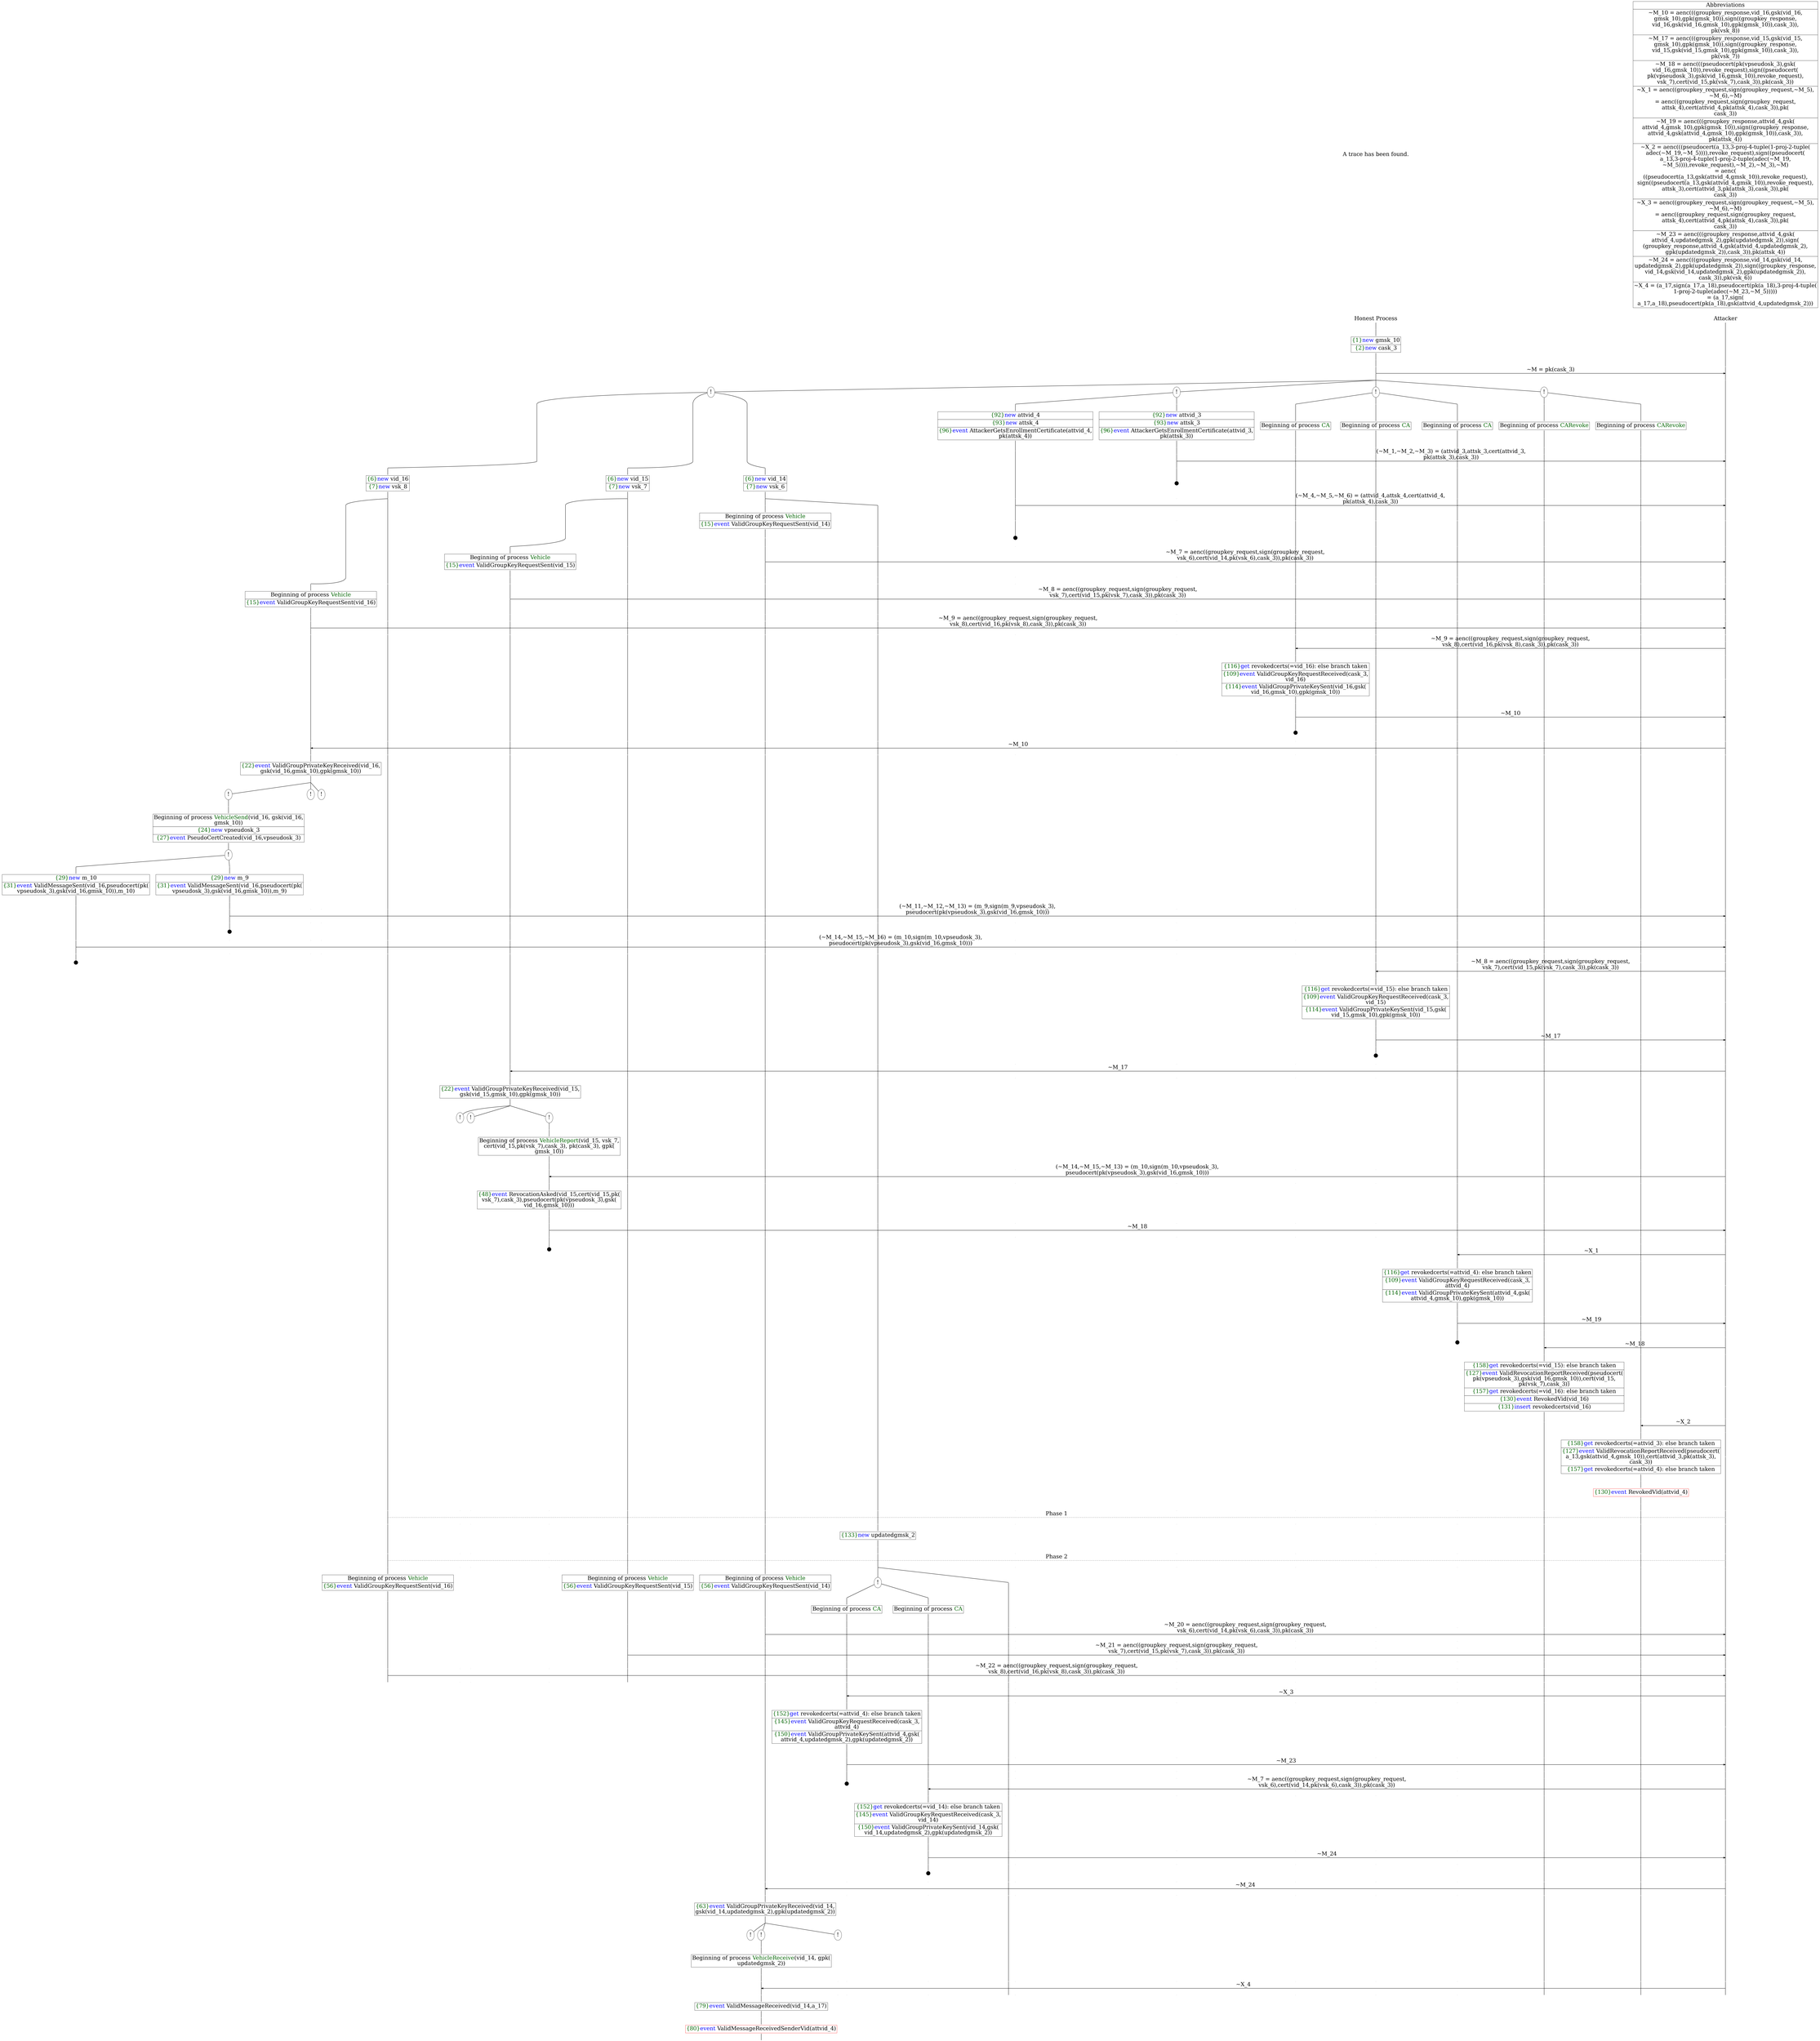 digraph {
graph [ordering = out]
edge [arrowhead = none, penwidth = 1.6, fontsize = 30]
node [shape = point, width = 0, height = 0, fontsize = 30]
Trace [label = <A trace has been found.<br/>
>, shape = plaintext]
P0__0 [label = "Honest Process", shape = plaintext]
P__0 [label = "Attacker", shape = plaintext]
Trace -> P0__0 [label = "", style = invisible, weight = 100]{rank = same; P0__0 P__0}
P0__0 -> P0__1 [label = <>, weight = 100]
P0__1 -> P0__2 [label = <>, weight = 100]
P0__2 [shape = plaintext, label = <<TABLE BORDER="0" CELLBORDER="1" CELLSPACING="0" CELLPADDING="4"> <TR><TD><FONT COLOR="darkgreen">{1}</FONT><FONT COLOR="blue">new </FONT>gmsk_10</TD></TR><TR><TD><FONT COLOR="darkgreen">{2}</FONT><FONT COLOR="blue">new </FONT>cask_3</TD></TR></TABLE>>]
P0__2 -> P0__3 [label = <>, weight = 100]
P0__3 -> P0__4 [label = <>, weight = 100]
P__0 -> P__1 [label = <>, weight = 100]
{rank = same; P__1 P0__4}
P0__4 -> P0__5 [label = <>, weight = 100]
P__1 -> P__2 [label = <>, weight = 100]
{rank = same; P__2 P0__5}
P0__5 -> P__2 [label = <~M = pk(cask_3)>, arrowhead = normal]
P0__5 -> P0__6 [label = <>, weight = 100]
P__2 -> P__3 [label = <>, weight = 100]
{rank = same; P__3 P0__6}
/*RPar */
P0__6 -> P0_3__6 [label = <>]
P0__6 -> P0_2__6 [label = <>]
P0__6 -> P0_1__6 [label = <>]
P0__6 -> P0_0__6 [label = <>]
P0__6 [label = "", fixedsize = false, width = 0, height = 0, shape = none]
{rank = same; P0_0__6 P0_1__6 P0_2__6 P0_3__6}
P0_0__6 [label = "!", shape = ellipse]
{rank = same; P0_0_1__6 P0_0_0__6}
P0_0_1__6 [label = "", fixedsize = false, width = 0, height = 0, shape = none]
P0_0__6 -> P0_0_1__6 [label = <>]
P0_0_0__6 [label = "", fixedsize = false, width = 0, height = 0, shape = none]
P0_0__6 -> P0_0_0__6 [label = <>]
P0_0_0__6 -> P0_0_0__7 [label = <>, weight = 100]
P0_0_0__7 [shape = plaintext, label = <<TABLE BORDER="0" CELLBORDER="1" CELLSPACING="0" CELLPADDING="4"> <TR><TD>Beginning of process <FONT COLOR="darkgreen">CARevoke</FONT></TD></TR></TABLE>>]
P0_0_0__7 -> P0_0_0__8 [label = <>, weight = 100]
P0_0_1__6 -> P0_0_1__7 [label = <>, weight = 100]
P0_0_1__7 [shape = plaintext, label = <<TABLE BORDER="0" CELLBORDER="1" CELLSPACING="0" CELLPADDING="4"> <TR><TD>Beginning of process <FONT COLOR="darkgreen">CARevoke</FONT></TD></TR></TABLE>>]
P0_0_1__7 -> P0_0_1__8 [label = <>, weight = 100]
P0_1__6 [label = "!", shape = ellipse]
{rank = same; P0_1_2__6 P0_1_1__6 P0_1_0__6}
P0_1_2__6 [label = "", fixedsize = false, width = 0, height = 0, shape = none]
P0_1__6 -> P0_1_2__6 [label = <>]
P0_1_1__6 [label = "", fixedsize = false, width = 0, height = 0, shape = none]
P0_1__6 -> P0_1_1__6 [label = <>]
P0_1_0__6 [label = "", fixedsize = false, width = 0, height = 0, shape = none]
P0_1__6 -> P0_1_0__6 [label = <>]
P0_1_0__6 -> P0_1_0__7 [label = <>, weight = 100]
P0_1_0__7 [shape = plaintext, label = <<TABLE BORDER="0" CELLBORDER="1" CELLSPACING="0" CELLPADDING="4"> <TR><TD>Beginning of process <FONT COLOR="darkgreen">CA</FONT></TD></TR></TABLE>>]
P0_1_0__7 -> P0_1_0__8 [label = <>, weight = 100]
P0_1_1__6 -> P0_1_1__7 [label = <>, weight = 100]
P0_1_1__7 [shape = plaintext, label = <<TABLE BORDER="0" CELLBORDER="1" CELLSPACING="0" CELLPADDING="4"> <TR><TD>Beginning of process <FONT COLOR="darkgreen">CA</FONT></TD></TR></TABLE>>]
P0_1_1__7 -> P0_1_1__8 [label = <>, weight = 100]
P0_1_2__6 -> P0_1_2__7 [label = <>, weight = 100]
P0_1_2__7 [shape = plaintext, label = <<TABLE BORDER="0" CELLBORDER="1" CELLSPACING="0" CELLPADDING="4"> <TR><TD>Beginning of process <FONT COLOR="darkgreen">CA</FONT></TD></TR></TABLE>>]
P0_1_2__7 -> P0_1_2__8 [label = <>, weight = 100]
P0_2__6 [label = "!", shape = ellipse]
{rank = same; P0_2_1__6 P0_2_0__6}
P0_2_1__6 [label = "", fixedsize = false, width = 0, height = 0, shape = none]
P0_2__6 -> P0_2_1__6 [label = <>]
P0_2_0__6 [label = "", fixedsize = false, width = 0, height = 0, shape = none]
P0_2__6 -> P0_2_0__6 [label = <>]
P0_2_0__6 -> P0_2_0__7 [label = <>, weight = 100]
P0_2_0__7 [shape = plaintext, label = <<TABLE BORDER="0" CELLBORDER="1" CELLSPACING="0" CELLPADDING="4"> <TR><TD><FONT COLOR="darkgreen">{92}</FONT><FONT COLOR="blue">new </FONT>attvid_3</TD></TR><TR><TD><FONT COLOR="darkgreen">{93}</FONT><FONT COLOR="blue">new </FONT>attsk_3</TD></TR><TR><TD><FONT COLOR="darkgreen">{96}</FONT><FONT COLOR="blue">event</FONT> AttackerGetsEnrollmentCertificate(attvid_3,<br/>
pk(attsk_3))</TD></TR></TABLE>>]
P0_2_0__7 -> P0_2_0__8 [label = <>, weight = 100]
P0_2_0__8 -> P0_2_0__9 [label = <>, weight = 100]
P0_1_2__8 -> P0_1_2__9 [label = <>, weight = 100]
P0_1_1__8 -> P0_1_1__9 [label = <>, weight = 100]
P0_1_0__8 -> P0_1_0__9 [label = <>, weight = 100]
P0_0_1__8 -> P0_0_1__9 [label = <>, weight = 100]
P0_0_0__8 -> P0_0_0__9 [label = <>, weight = 100]
P__3 -> P__4 [label = <>, weight = 100]
{rank = same; P__4 P0_0_0__9 P0_0_1__9 P0_1_0__9 P0_1_1__9 P0_1_2__9 P0_2_0__9}
P0_2_0__9 -> P0_2_0__10 [label = <>, weight = 100]
P__4 -> P__5 [label = <>, weight = 100]
{rank = same; P__5 P0_2_0__10}
P0_2_0__10 -> P__5 [label = <(~M_1,~M_2,~M_3) = (attvid_3,attsk_3,cert(attvid_3,<br/>
pk(attsk_3),cask_3))>, arrowhead = normal]
P0_2_0__10 -> P0_2_0__11 [label = <>, weight = 100]
P0_1_2__9 -> P0_1_2__10 [label = <>, weight = 100]
P0_1_1__9 -> P0_1_1__10 [label = <>, weight = 100]
P0_1_0__9 -> P0_1_0__10 [label = <>, weight = 100]
P0_0_1__9 -> P0_0_1__10 [label = <>, weight = 100]
P0_0_0__9 -> P0_0_0__10 [label = <>, weight = 100]
P__5 -> P__6 [label = <>, weight = 100]
{rank = same; P__6 P0_0_0__10 P0_0_1__10 P0_1_0__10 P0_1_1__10 P0_1_2__10 P0_2_0__11}
P0_2_0__12 [label = "", width = 0.3, height = 0.3]
P0_2_0__11 -> P0_2_0__12 [label = <>, weight = 100]
P0_2_1__6 -> P0_2_1__7 [label = <>, weight = 100]
P0_2_1__7 [shape = plaintext, label = <<TABLE BORDER="0" CELLBORDER="1" CELLSPACING="0" CELLPADDING="4"> <TR><TD><FONT COLOR="darkgreen">{92}</FONT><FONT COLOR="blue">new </FONT>attvid_4</TD></TR><TR><TD><FONT COLOR="darkgreen">{93}</FONT><FONT COLOR="blue">new </FONT>attsk_4</TD></TR><TR><TD><FONT COLOR="darkgreen">{96}</FONT><FONT COLOR="blue">event</FONT> AttackerGetsEnrollmentCertificate(attvid_4,<br/>
pk(attsk_4))</TD></TR></TABLE>>]
P0_2_1__7 -> P0_2_1__8 [label = <>, weight = 100]
P0_2_1__8 -> P0_2_1__9 [label = <>, weight = 100]
P0_2_0__13 [label = "", style = invisible]
P0_2_0__12 -> P0_2_0__13 [label = <>, weight = 100, style = invisible]
P0_1_2__10 -> P0_1_2__11 [label = <>, weight = 100]
P0_1_1__10 -> P0_1_1__11 [label = <>, weight = 100]
P0_1_0__10 -> P0_1_0__11 [label = <>, weight = 100]
P0_0_1__10 -> P0_0_1__11 [label = <>, weight = 100]
P0_0_0__10 -> P0_0_0__11 [label = <>, weight = 100]
P__6 -> P__7 [label = <>, weight = 100]
{rank = same; P__7 P0_0_0__11 P0_0_1__11 P0_1_0__11 P0_1_1__11 P0_1_2__11 P0_2_0__13 P0_2_1__9}
P0_2_1__9 -> P0_2_1__10 [label = <>, weight = 100]
P__7 -> P__8 [label = <>, weight = 100]
{rank = same; P__8 P0_2_1__10}
P0_2_1__10 -> P__8 [label = <(~M_4,~M_5,~M_6) = (attvid_4,attsk_4,cert(attvid_4,<br/>
pk(attsk_4),cask_3))>, arrowhead = normal]
P0_2_1__10 -> P0_2_1__11 [label = <>, weight = 100]
P0_2_0__14 [label = "", style = invisible]
P0_2_0__13 -> P0_2_0__14 [label = <>, weight = 100, style = invisible]
P0_1_2__11 -> P0_1_2__12 [label = <>, weight = 100]
P0_1_1__11 -> P0_1_1__12 [label = <>, weight = 100]
P0_1_0__11 -> P0_1_0__12 [label = <>, weight = 100]
P0_0_1__11 -> P0_0_1__12 [label = <>, weight = 100]
P0_0_0__11 -> P0_0_0__12 [label = <>, weight = 100]
P__8 -> P__9 [label = <>, weight = 100]
{rank = same; P__9 P0_0_0__12 P0_0_1__12 P0_1_0__12 P0_1_1__12 P0_1_2__12 P0_2_0__14 P0_2_1__11}
P0_2_1__12 [label = "", width = 0.3, height = 0.3]
P0_2_1__11 -> P0_2_1__12 [label = <>, weight = 100]
P0_3__6 [label = "!", shape = ellipse]
{rank = same; P0_3_2__6 P0_3_1__6 P0_3_0__6}
P0_3_2__6 [label = "", fixedsize = false, width = 0, height = 0, shape = none]
P0_3__6 -> P0_3_2__6 [label = <>]
P0_3_1__6 [label = "", fixedsize = false, width = 0, height = 0, shape = none]
P0_3__6 -> P0_3_1__6 [label = <>]
P0_3_0__6 [label = "", fixedsize = false, width = 0, height = 0, shape = none]
P0_3__6 -> P0_3_0__6 [label = <>]
P0_3_0__6 -> P0_3_0__7 [label = <>, weight = 100]
P0_3_0__7 [shape = plaintext, label = <<TABLE BORDER="0" CELLBORDER="1" CELLSPACING="0" CELLPADDING="4"> <TR><TD><FONT COLOR="darkgreen">{6}</FONT><FONT COLOR="blue">new </FONT>vid_14</TD></TR><TR><TD><FONT COLOR="darkgreen">{7}</FONT><FONT COLOR="blue">new </FONT>vsk_6</TD></TR></TABLE>>]
P0_3_0__7 -> P0_3_0__8 [label = <>, weight = 100]
/*RPar */
P0_3_0__8 -> P0_3_0_1__8 [label = <>]
P0_3_0__8 -> P0_3_0_0__8 [label = <>]
P0_3_0__8 [label = "", fixedsize = false, width = 0, height = 0, shape = none]
{rank = same; P0_3_0_0__8 P0_3_0_1__8}
P0_3_0_1__8 -> P0_3_0_1__9 [label = <>, weight = 100]
P0_3_0_1__9 [shape = plaintext, label = <<TABLE BORDER="0" CELLBORDER="1" CELLSPACING="0" CELLPADDING="4"> <TR><TD>Beginning of process <FONT COLOR="darkgreen">Vehicle</FONT></TD></TR><TR><TD><FONT COLOR="darkgreen">{15}</FONT><FONT COLOR="blue">event</FONT> ValidGroupKeyRequestSent(vid_14)</TD></TR></TABLE>>]
P0_3_0_1__9 -> P0_3_0_1__10 [label = <>, weight = 100]
P0_3_0_1__10 -> P0_3_0_1__11 [label = <>, weight = 100]
P0_3_0_0__8 -> P0_3_0_0__9 [label = <>, weight = 100]
P0_2_1__13 [label = "", style = invisible]
P0_2_1__12 -> P0_2_1__13 [label = <>, weight = 100, style = invisible]
P0_2_0__15 [label = "", style = invisible]
P0_2_0__14 -> P0_2_0__15 [label = <>, weight = 100, style = invisible]
P0_1_2__12 -> P0_1_2__13 [label = <>, weight = 100]
P0_1_1__12 -> P0_1_1__13 [label = <>, weight = 100]
P0_1_0__12 -> P0_1_0__13 [label = <>, weight = 100]
P0_0_1__12 -> P0_0_1__13 [label = <>, weight = 100]
P0_0_0__12 -> P0_0_0__13 [label = <>, weight = 100]
P__9 -> P__10 [label = <>, weight = 100]
{rank = same; P__10 P0_0_0__13 P0_0_1__13 P0_1_0__13 P0_1_1__13 P0_1_2__13 P0_2_0__15 P0_2_1__13 P0_3_0_0__9 P0_3_0_1__11}
P0_3_0_1__11 -> P0_3_0_1__12 [label = <>, weight = 100]
P__10 -> P__11 [label = <>, weight = 100]
{rank = same; P__11 P0_3_0_1__12}
P0_3_0_1__12 -> P__11 [label = <~M_7 = aenc((groupkey_request,sign(groupkey_request,<br/>
vsk_6),cert(vid_14,pk(vsk_6),cask_3)),pk(cask_3))>, arrowhead = normal]
P0_3_0_1__12 -> P0_3_0_1__13 [label = <>, weight = 100]
P0_3_0_0__9 -> P0_3_0_0__10 [label = <>, weight = 100]
P0_2_1__14 [label = "", style = invisible]
P0_2_1__13 -> P0_2_1__14 [label = <>, weight = 100, style = invisible]
P0_2_0__16 [label = "", style = invisible]
P0_2_0__15 -> P0_2_0__16 [label = <>, weight = 100, style = invisible]
P0_1_2__13 -> P0_1_2__14 [label = <>, weight = 100]
P0_1_1__13 -> P0_1_1__14 [label = <>, weight = 100]
P0_1_0__13 -> P0_1_0__14 [label = <>, weight = 100]
P0_0_1__13 -> P0_0_1__14 [label = <>, weight = 100]
P0_0_0__13 -> P0_0_0__14 [label = <>, weight = 100]
P__11 -> P__12 [label = <>, weight = 100]
{rank = same; P__12 P0_0_0__14 P0_0_1__14 P0_1_0__14 P0_1_1__14 P0_1_2__14 P0_2_0__16 P0_2_1__14 P0_3_0_0__10 P0_3_0_1__13}
P0_3_1__6 -> P0_3_1__7 [label = <>, weight = 100]
P0_3_1__7 [shape = plaintext, label = <<TABLE BORDER="0" CELLBORDER="1" CELLSPACING="0" CELLPADDING="4"> <TR><TD><FONT COLOR="darkgreen">{6}</FONT><FONT COLOR="blue">new </FONT>vid_15</TD></TR><TR><TD><FONT COLOR="darkgreen">{7}</FONT><FONT COLOR="blue">new </FONT>vsk_7</TD></TR></TABLE>>]
P0_3_1__7 -> P0_3_1__8 [label = <>, weight = 100]
/*RPar */
P0_3_1__8 -> P0_3_1_1__8 [label = <>]
P0_3_1__8 -> P0_3_1_0__8 [label = <>]
P0_3_1__8 [label = "", fixedsize = false, width = 0, height = 0, shape = none]
{rank = same; P0_3_1_0__8 P0_3_1_1__8}
P0_3_1_1__8 -> P0_3_1_1__9 [label = <>, weight = 100]
P0_3_1_1__9 [shape = plaintext, label = <<TABLE BORDER="0" CELLBORDER="1" CELLSPACING="0" CELLPADDING="4"> <TR><TD>Beginning of process <FONT COLOR="darkgreen">Vehicle</FONT></TD></TR><TR><TD><FONT COLOR="darkgreen">{15}</FONT><FONT COLOR="blue">event</FONT> ValidGroupKeyRequestSent(vid_15)</TD></TR></TABLE>>]
P0_3_1_1__9 -> P0_3_1_1__10 [label = <>, weight = 100]
P0_3_1_1__10 -> P0_3_1_1__11 [label = <>, weight = 100]
P0_3_1_0__8 -> P0_3_1_0__9 [label = <>, weight = 100]
P0_3_0_1__13 -> P0_3_0_1__14 [label = <>, weight = 100]
P0_3_0_0__10 -> P0_3_0_0__11 [label = <>, weight = 100]
P0_2_1__15 [label = "", style = invisible]
P0_2_1__14 -> P0_2_1__15 [label = <>, weight = 100, style = invisible]
P0_2_0__17 [label = "", style = invisible]
P0_2_0__16 -> P0_2_0__17 [label = <>, weight = 100, style = invisible]
P0_1_2__14 -> P0_1_2__15 [label = <>, weight = 100]
P0_1_1__14 -> P0_1_1__15 [label = <>, weight = 100]
P0_1_0__14 -> P0_1_0__15 [label = <>, weight = 100]
P0_0_1__14 -> P0_0_1__15 [label = <>, weight = 100]
P0_0_0__14 -> P0_0_0__15 [label = <>, weight = 100]
P__12 -> P__13 [label = <>, weight = 100]
{rank = same; P__13 P0_0_0__15 P0_0_1__15 P0_1_0__15 P0_1_1__15 P0_1_2__15 P0_2_0__17 P0_2_1__15 P0_3_0_0__11 P0_3_0_1__14 P0_3_1_0__9 P0_3_1_1__11}
P0_3_1_1__11 -> P0_3_1_1__12 [label = <>, weight = 100]
P__13 -> P__14 [label = <>, weight = 100]
{rank = same; P__14 P0_3_1_1__12}
P0_3_1_1__12 -> P__14 [label = <~M_8 = aenc((groupkey_request,sign(groupkey_request,<br/>
vsk_7),cert(vid_15,pk(vsk_7),cask_3)),pk(cask_3))>, arrowhead = normal]
P0_3_1_1__12 -> P0_3_1_1__13 [label = <>, weight = 100]
P0_3_1_0__9 -> P0_3_1_0__10 [label = <>, weight = 100]
P0_3_0_1__14 -> P0_3_0_1__15 [label = <>, weight = 100]
P0_3_0_0__11 -> P0_3_0_0__12 [label = <>, weight = 100]
P0_2_1__16 [label = "", style = invisible]
P0_2_1__15 -> P0_2_1__16 [label = <>, weight = 100, style = invisible]
P0_2_0__18 [label = "", style = invisible]
P0_2_0__17 -> P0_2_0__18 [label = <>, weight = 100, style = invisible]
P0_1_2__15 -> P0_1_2__16 [label = <>, weight = 100]
P0_1_1__15 -> P0_1_1__16 [label = <>, weight = 100]
P0_1_0__15 -> P0_1_0__16 [label = <>, weight = 100]
P0_0_1__15 -> P0_0_1__16 [label = <>, weight = 100]
P0_0_0__15 -> P0_0_0__16 [label = <>, weight = 100]
P__14 -> P__15 [label = <>, weight = 100]
{rank = same; P__15 P0_0_0__16 P0_0_1__16 P0_1_0__16 P0_1_1__16 P0_1_2__16 P0_2_0__18 P0_2_1__16 P0_3_0_0__12 P0_3_0_1__15 P0_3_1_0__10 P0_3_1_1__13}
P0_3_2__6 -> P0_3_2__7 [label = <>, weight = 100]
P0_3_2__7 [shape = plaintext, label = <<TABLE BORDER="0" CELLBORDER="1" CELLSPACING="0" CELLPADDING="4"> <TR><TD><FONT COLOR="darkgreen">{6}</FONT><FONT COLOR="blue">new </FONT>vid_16</TD></TR><TR><TD><FONT COLOR="darkgreen">{7}</FONT><FONT COLOR="blue">new </FONT>vsk_8</TD></TR></TABLE>>]
P0_3_2__7 -> P0_3_2__8 [label = <>, weight = 100]
/*RPar */
P0_3_2__8 -> P0_3_2_1__8 [label = <>]
P0_3_2__8 -> P0_3_2_0__8 [label = <>]
P0_3_2__8 [label = "", fixedsize = false, width = 0, height = 0, shape = none]
{rank = same; P0_3_2_0__8 P0_3_2_1__8}
P0_3_2_1__8 -> P0_3_2_1__9 [label = <>, weight = 100]
P0_3_2_1__9 [shape = plaintext, label = <<TABLE BORDER="0" CELLBORDER="1" CELLSPACING="0" CELLPADDING="4"> <TR><TD>Beginning of process <FONT COLOR="darkgreen">Vehicle</FONT></TD></TR><TR><TD><FONT COLOR="darkgreen">{15}</FONT><FONT COLOR="blue">event</FONT> ValidGroupKeyRequestSent(vid_16)</TD></TR></TABLE>>]
P0_3_2_1__9 -> P0_3_2_1__10 [label = <>, weight = 100]
P0_3_2_1__10 -> P0_3_2_1__11 [label = <>, weight = 100]
P0_3_2_0__8 -> P0_3_2_0__9 [label = <>, weight = 100]
P0_3_1_1__13 -> P0_3_1_1__14 [label = <>, weight = 100]
P0_3_1_0__10 -> P0_3_1_0__11 [label = <>, weight = 100]
P0_3_0_1__15 -> P0_3_0_1__16 [label = <>, weight = 100]
P0_3_0_0__12 -> P0_3_0_0__13 [label = <>, weight = 100]
P0_2_1__17 [label = "", style = invisible]
P0_2_1__16 -> P0_2_1__17 [label = <>, weight = 100, style = invisible]
P0_2_0__19 [label = "", style = invisible]
P0_2_0__18 -> P0_2_0__19 [label = <>, weight = 100, style = invisible]
P0_1_2__16 -> P0_1_2__17 [label = <>, weight = 100]
P0_1_1__16 -> P0_1_1__17 [label = <>, weight = 100]
P0_1_0__16 -> P0_1_0__17 [label = <>, weight = 100]
P0_0_1__16 -> P0_0_1__17 [label = <>, weight = 100]
P0_0_0__16 -> P0_0_0__17 [label = <>, weight = 100]
P__15 -> P__16 [label = <>, weight = 100]
{rank = same; P__16 P0_0_0__17 P0_0_1__17 P0_1_0__17 P0_1_1__17 P0_1_2__17 P0_2_0__19 P0_2_1__17 P0_3_0_0__13 P0_3_0_1__16 P0_3_1_0__11 P0_3_1_1__14 P0_3_2_0__9 P0_3_2_1__11}
P0_3_2_1__11 -> P0_3_2_1__12 [label = <>, weight = 100]
P__16 -> P__17 [label = <>, weight = 100]
{rank = same; P__17 P0_3_2_1__12}
P0_3_2_1__12 -> P__17 [label = <~M_9 = aenc((groupkey_request,sign(groupkey_request,<br/>
vsk_8),cert(vid_16,pk(vsk_8),cask_3)),pk(cask_3))>, arrowhead = normal]
P0_3_2_1__12 -> P0_3_2_1__13 [label = <>, weight = 100]
P0_3_2_0__9 -> P0_3_2_0__10 [label = <>, weight = 100]
P0_3_1_1__14 -> P0_3_1_1__15 [label = <>, weight = 100]
P0_3_1_0__11 -> P0_3_1_0__12 [label = <>, weight = 100]
P0_3_0_1__16 -> P0_3_0_1__17 [label = <>, weight = 100]
P0_3_0_0__13 -> P0_3_0_0__14 [label = <>, weight = 100]
P0_2_1__18 [label = "", style = invisible]
P0_2_1__17 -> P0_2_1__18 [label = <>, weight = 100, style = invisible]
P0_2_0__20 [label = "", style = invisible]
P0_2_0__19 -> P0_2_0__20 [label = <>, weight = 100, style = invisible]
P0_1_2__17 -> P0_1_2__18 [label = <>, weight = 100]
P0_1_1__17 -> P0_1_1__18 [label = <>, weight = 100]
P0_1_0__17 -> P0_1_0__18 [label = <>, weight = 100]
P0_0_1__17 -> P0_0_1__18 [label = <>, weight = 100]
P0_0_0__17 -> P0_0_0__18 [label = <>, weight = 100]
P__17 -> P__18 [label = <>, weight = 100]
{rank = same; P__18 P0_0_0__18 P0_0_1__18 P0_1_0__18 P0_1_1__18 P0_1_2__18 P0_2_0__20 P0_2_1__18 P0_3_0_0__14 P0_3_0_1__17 P0_3_1_0__12 P0_3_1_1__15 P0_3_2_0__10 P0_3_2_1__13}
P0_1_2__18 -> P0_1_2__19 [label = <>, weight = 100]
P0_1_1__18 -> P0_1_1__19 [label = <>, weight = 100]
P0_1_0__18 -> P0_1_0__19 [label = <>, weight = 100]
P0_0_1__18 -> P0_0_1__19 [label = <>, weight = 100]
P0_0_0__18 -> P0_0_0__19 [label = <>, weight = 100]
P__18 -> P__19 [label = <>, weight = 100]
{rank = same; P__19 P0_0_0__19 P0_0_1__19 P0_1_0__19 P0_1_1__19 P0_1_2__19}
P0_1_2__19 -> P0_1_2__20 [label = <>, weight = 100]
P__19 -> P__20 [label = <>, weight = 100]
{rank = same; P__20 P0_1_2__20}
P0_1_2__20 -> P__20 [label = <~M_9 = aenc((groupkey_request,sign(groupkey_request,<br/>
vsk_8),cert(vid_16,pk(vsk_8),cask_3)),pk(cask_3))>, dir = back, arrowhead = normal]
P0_1_2__20 -> P0_1_2__21 [label = <>, weight = 100]
P0_1_1__19 -> P0_1_1__20 [label = <>, weight = 100]
P0_1_0__19 -> P0_1_0__20 [label = <>, weight = 100]
P0_0_1__19 -> P0_0_1__20 [label = <>, weight = 100]
P0_0_0__19 -> P0_0_0__20 [label = <>, weight = 100]
P__20 -> P__21 [label = <>, weight = 100]
{rank = same; P__21 P0_0_0__20 P0_0_1__20 P0_1_0__20 P0_1_1__20 P0_1_2__21}
P0_1_2__21 -> P0_1_2__22 [label = <>, weight = 100]
P0_1_2__22 [shape = plaintext, label = <<TABLE BORDER="0" CELLBORDER="1" CELLSPACING="0" CELLPADDING="4"> <TR><TD><FONT COLOR="darkgreen">{116}</FONT><FONT COLOR="blue">get</FONT> revokedcerts(=vid_16): else branch taken<br/>
</TD></TR><TR><TD><FONT COLOR="darkgreen">{109}</FONT><FONT COLOR="blue">event</FONT> ValidGroupKeyRequestReceived(cask_3,<br/>
vid_16)</TD></TR><TR><TD><FONT COLOR="darkgreen">{114}</FONT><FONT COLOR="blue">event</FONT> ValidGroupPrivateKeySent(vid_16,gsk(<br/>
vid_16,gmsk_10),gpk(gmsk_10))</TD></TR></TABLE>>]
P0_1_2__22 -> P0_1_2__23 [label = <>, weight = 100]
P__21 -> P__22 [label = <>, weight = 100]
{rank = same; P__22 P0_1_2__22}
P0_1_2__23 -> P0_1_2__24 [label = <>, weight = 100]
P0_1_1__20 -> P0_1_1__21 [label = <>, weight = 100]
P0_1_0__20 -> P0_1_0__21 [label = <>, weight = 100]
P0_0_1__20 -> P0_0_1__21 [label = <>, weight = 100]
P0_0_0__20 -> P0_0_0__21 [label = <>, weight = 100]
P__22 -> P__23 [label = <>, weight = 100]
{rank = same; P__23 P0_0_0__21 P0_0_1__21 P0_1_0__21 P0_1_1__21 P0_1_2__24}
P0_1_2__24 -> P0_1_2__25 [label = <>, weight = 100]
P__23 -> P__24 [label = <>, weight = 100]
{rank = same; P__24 P0_1_2__25}
P0_1_2__25 -> P__24 [label = <~M_10>, arrowhead = normal]
P0_1_2__25 -> P0_1_2__26 [label = <>, weight = 100]
P0_1_1__21 -> P0_1_1__22 [label = <>, weight = 100]
P0_1_0__21 -> P0_1_0__22 [label = <>, weight = 100]
P0_0_1__21 -> P0_0_1__22 [label = <>, weight = 100]
P0_0_0__21 -> P0_0_0__22 [label = <>, weight = 100]
P__24 -> P__25 [label = <>, weight = 100]
{rank = same; P__25 P0_0_0__22 P0_0_1__22 P0_1_0__22 P0_1_1__22 P0_1_2__26}
P0_1_2__27 [label = "", width = 0.3, height = 0.3]
P0_1_2__26 -> P0_1_2__27 [label = <>, weight = 100]
P0_3_2_1__13 -> P0_3_2_1__14 [label = <>, weight = 100]
P0_3_2_0__10 -> P0_3_2_0__11 [label = <>, weight = 100]
P0_3_1_1__15 -> P0_3_1_1__16 [label = <>, weight = 100]
P0_3_1_0__12 -> P0_3_1_0__13 [label = <>, weight = 100]
P0_3_0_1__17 -> P0_3_0_1__18 [label = <>, weight = 100]
P0_3_0_0__14 -> P0_3_0_0__15 [label = <>, weight = 100]
P0_2_1__19 [label = "", style = invisible]
P0_2_1__18 -> P0_2_1__19 [label = <>, weight = 100, style = invisible]
P0_2_0__21 [label = "", style = invisible]
P0_2_0__20 -> P0_2_0__21 [label = <>, weight = 100, style = invisible]
P0_1_2__28 [label = "", style = invisible]
P0_1_2__27 -> P0_1_2__28 [label = <>, weight = 100, style = invisible]
P0_1_1__22 -> P0_1_1__23 [label = <>, weight = 100]
P0_1_0__22 -> P0_1_0__23 [label = <>, weight = 100]
P0_0_1__22 -> P0_0_1__23 [label = <>, weight = 100]
P0_0_0__22 -> P0_0_0__23 [label = <>, weight = 100]
P__25 -> P__26 [label = <>, weight = 100]
{rank = same; P__26 P0_0_0__23 P0_0_1__23 P0_1_0__23 P0_1_1__23 P0_1_2__28 P0_2_0__21 P0_2_1__19 P0_3_0_0__15 P0_3_0_1__18 P0_3_1_0__13 P0_3_1_1__16 P0_3_2_0__11 P0_3_2_1__14}
P0_3_2_1__14 -> P0_3_2_1__15 [label = <>, weight = 100]
P__26 -> P__27 [label = <>, weight = 100]
{rank = same; P__27 P0_3_2_1__15}
P0_3_2_1__15 -> P__27 [label = <~M_10>, dir = back, arrowhead = normal]
P0_3_2_1__15 -> P0_3_2_1__16 [label = <>, weight = 100]
P0_3_2_0__11 -> P0_3_2_0__12 [label = <>, weight = 100]
P0_3_1_1__16 -> P0_3_1_1__17 [label = <>, weight = 100]
P0_3_1_0__13 -> P0_3_1_0__14 [label = <>, weight = 100]
P0_3_0_1__18 -> P0_3_0_1__19 [label = <>, weight = 100]
P0_3_0_0__15 -> P0_3_0_0__16 [label = <>, weight = 100]
P0_2_1__20 [label = "", style = invisible]
P0_2_1__19 -> P0_2_1__20 [label = <>, weight = 100, style = invisible]
P0_2_0__22 [label = "", style = invisible]
P0_2_0__21 -> P0_2_0__22 [label = <>, weight = 100, style = invisible]
P0_1_2__29 [label = "", style = invisible]
P0_1_2__28 -> P0_1_2__29 [label = <>, weight = 100, style = invisible]
P0_1_1__23 -> P0_1_1__24 [label = <>, weight = 100]
P0_1_0__23 -> P0_1_0__24 [label = <>, weight = 100]
P0_0_1__23 -> P0_0_1__24 [label = <>, weight = 100]
P0_0_0__23 -> P0_0_0__24 [label = <>, weight = 100]
P__27 -> P__28 [label = <>, weight = 100]
{rank = same; P__28 P0_0_0__24 P0_0_1__24 P0_1_0__24 P0_1_1__24 P0_1_2__29 P0_2_0__22 P0_2_1__20 P0_3_0_0__16 P0_3_0_1__19 P0_3_1_0__14 P0_3_1_1__17 P0_3_2_0__12 P0_3_2_1__16}
P0_3_2_1__16 -> P0_3_2_1__17 [label = <>, weight = 100]
P0_3_2_1__17 [shape = plaintext, label = <<TABLE BORDER="0" CELLBORDER="1" CELLSPACING="0" CELLPADDING="4"> <TR><TD><FONT COLOR="darkgreen">{22}</FONT><FONT COLOR="blue">event</FONT> ValidGroupPrivateKeyReceived(vid_16,<br/>
gsk(vid_16,gmsk_10),gpk(gmsk_10))</TD></TR></TABLE>>]
P0_3_2_1__17 -> P0_3_2_1__18 [label = <>, weight = 100]
/*RPar */
P0_3_2_1__18 -> P0_3_2_1_2__18 [label = <>]
P0_3_2_1__18 -> P0_3_2_1_1__18 [label = <>]
P0_3_2_1__18 -> P0_3_2_1_0__18 [label = <>]
P0_3_2_1__18 [label = "", fixedsize = false, width = 0, height = 0, shape = none]
{rank = same; P0_3_2_1_0__18 P0_3_2_1_1__18 P0_3_2_1_2__18}
P0_3_2_1_0__18 [label = "!", shape = ellipse]
P0_3_2_1_1__18 [label = "!", shape = ellipse]
P0_3_2_1_2__18 [label = "!", shape = ellipse]
P0_3_2_1_2_0__18 [label = "", fixedsize = false, width = 0, height = 0, shape = none]
P0_3_2_1_2__18 -> P0_3_2_1_2_0__18 [label = <>, weight = 100]
P0_3_2_1_2_0__18 -> P0_3_2_1_2_0__19 [label = <>, weight = 100]
P0_3_2_1_2_0__19 [shape = plaintext, label = <<TABLE BORDER="0" CELLBORDER="1" CELLSPACING="0" CELLPADDING="4"> <TR><TD>Beginning of process <FONT COLOR="darkgreen">VehicleSend</FONT>(vid_16, gsk(vid_16,<br/>
gmsk_10))</TD></TR><TR><TD><FONT COLOR="darkgreen">{24}</FONT><FONT COLOR="blue">new </FONT>vpseudosk_3</TD></TR><TR><TD><FONT COLOR="darkgreen">{27}</FONT><FONT COLOR="blue">event</FONT> PseudoCertCreated(vid_16,vpseudosk_3)<br/>
</TD></TR></TABLE>>]
P0_3_2_1_2_0__19 -> P0_3_2_1_2_0__20 [label = <>, weight = 100]
P0_3_2_1_2_0__20 [label = "!", shape = ellipse]
{rank = same; P0_3_2_1_2_0_1__20 P0_3_2_1_2_0_0__20}
P0_3_2_1_2_0_1__20 [label = "", fixedsize = false, width = 0, height = 0, shape = none]
P0_3_2_1_2_0__20 -> P0_3_2_1_2_0_1__20 [label = <>]
P0_3_2_1_2_0_0__20 [label = "", fixedsize = false, width = 0, height = 0, shape = none]
P0_3_2_1_2_0__20 -> P0_3_2_1_2_0_0__20 [label = <>]
P0_3_2_1_2_0_0__20 -> P0_3_2_1_2_0_0__21 [label = <>, weight = 100]
P0_3_2_1_2_0_0__21 [shape = plaintext, label = <<TABLE BORDER="0" CELLBORDER="1" CELLSPACING="0" CELLPADDING="4"> <TR><TD><FONT COLOR="darkgreen">{29}</FONT><FONT COLOR="blue">new </FONT>m_9</TD></TR><TR><TD><FONT COLOR="darkgreen">{31}</FONT><FONT COLOR="blue">event</FONT> ValidMessageSent(vid_16,pseudocert(pk(<br/>
vpseudosk_3),gsk(vid_16,gmsk_10)),m_9)</TD></TR></TABLE>>]
P0_3_2_1_2_0_0__21 -> P0_3_2_1_2_0_0__22 [label = <>, weight = 100]
P0_3_2_1_2_0_0__22 -> P0_3_2_1_2_0_0__23 [label = <>, weight = 100]
P0_3_2_1_1__19 [label = "", style = invisible]
P0_3_2_1_1__18 -> P0_3_2_1_1__19 [label = <>, weight = 100, style = invisible]
P0_3_2_1_0__19 [label = "", style = invisible]
P0_3_2_1_0__18 -> P0_3_2_1_0__19 [label = <>, weight = 100, style = invisible]
P0_3_2_0__12 -> P0_3_2_0__13 [label = <>, weight = 100]
P0_3_1_1__17 -> P0_3_1_1__18 [label = <>, weight = 100]
P0_3_1_0__14 -> P0_3_1_0__15 [label = <>, weight = 100]
P0_3_0_1__19 -> P0_3_0_1__20 [label = <>, weight = 100]
P0_3_0_0__16 -> P0_3_0_0__17 [label = <>, weight = 100]
P0_2_1__21 [label = "", style = invisible]
P0_2_1__20 -> P0_2_1__21 [label = <>, weight = 100, style = invisible]
P0_2_0__23 [label = "", style = invisible]
P0_2_0__22 -> P0_2_0__23 [label = <>, weight = 100, style = invisible]
P0_1_2__30 [label = "", style = invisible]
P0_1_2__29 -> P0_1_2__30 [label = <>, weight = 100, style = invisible]
P0_1_1__24 -> P0_1_1__25 [label = <>, weight = 100]
P0_1_0__24 -> P0_1_0__25 [label = <>, weight = 100]
P0_0_1__24 -> P0_0_1__25 [label = <>, weight = 100]
P0_0_0__24 -> P0_0_0__25 [label = <>, weight = 100]
P__28 -> P__29 [label = <>, weight = 100]
{rank = same; P__29 P0_0_0__25 P0_0_1__25 P0_1_0__25 P0_1_1__25 P0_1_2__30 P0_2_0__23 P0_2_1__21 P0_3_0_0__17 P0_3_0_1__20 P0_3_1_0__15 P0_3_1_1__18 P0_3_2_0__13 P0_3_2_1_0__19 P0_3_2_1_1__19 P0_3_2_1_2_0_0__23}
P0_3_2_1_2_0_0__23 -> P0_3_2_1_2_0_0__24 [label = <>, weight = 100]
P__29 -> P__30 [label = <>, weight = 100]
{rank = same; P__30 P0_3_2_1_2_0_0__24}
P0_3_2_1_2_0_0__24 -> P__30 [label = <(~M_11,~M_12,~M_13) = (m_9,sign(m_9,vpseudosk_3),<br/>
pseudocert(pk(vpseudosk_3),gsk(vid_16,gmsk_10)))>, arrowhead = normal]
P0_3_2_1_2_0_0__24 -> P0_3_2_1_2_0_0__25 [label = <>, weight = 100]
P0_3_2_1_1__20 [label = "", style = invisible]
P0_3_2_1_1__19 -> P0_3_2_1_1__20 [label = <>, weight = 100, style = invisible]
P0_3_2_1_0__20 [label = "", style = invisible]
P0_3_2_1_0__19 -> P0_3_2_1_0__20 [label = <>, weight = 100, style = invisible]
P0_3_2_0__13 -> P0_3_2_0__14 [label = <>, weight = 100]
P0_3_1_1__18 -> P0_3_1_1__19 [label = <>, weight = 100]
P0_3_1_0__15 -> P0_3_1_0__16 [label = <>, weight = 100]
P0_3_0_1__20 -> P0_3_0_1__21 [label = <>, weight = 100]
P0_3_0_0__17 -> P0_3_0_0__18 [label = <>, weight = 100]
P0_2_1__22 [label = "", style = invisible]
P0_2_1__21 -> P0_2_1__22 [label = <>, weight = 100, style = invisible]
P0_2_0__24 [label = "", style = invisible]
P0_2_0__23 -> P0_2_0__24 [label = <>, weight = 100, style = invisible]
P0_1_2__31 [label = "", style = invisible]
P0_1_2__30 -> P0_1_2__31 [label = <>, weight = 100, style = invisible]
P0_1_1__25 -> P0_1_1__26 [label = <>, weight = 100]
P0_1_0__25 -> P0_1_0__26 [label = <>, weight = 100]
P0_0_1__25 -> P0_0_1__26 [label = <>, weight = 100]
P0_0_0__25 -> P0_0_0__26 [label = <>, weight = 100]
P__30 -> P__31 [label = <>, weight = 100]
{rank = same; P__31 P0_0_0__26 P0_0_1__26 P0_1_0__26 P0_1_1__26 P0_1_2__31 P0_2_0__24 P0_2_1__22 P0_3_0_0__18 P0_3_0_1__21 P0_3_1_0__16 P0_3_1_1__19 P0_3_2_0__14 P0_3_2_1_0__20 P0_3_2_1_1__20 P0_3_2_1_2_0_0__25}
P0_3_2_1_2_0_0__26 [label = "", width = 0.3, height = 0.3]
P0_3_2_1_2_0_0__25 -> P0_3_2_1_2_0_0__26 [label = <>, weight = 100]
P0_3_2_1_2_0_1__20 -> P0_3_2_1_2_0_1__21 [label = <>, weight = 100]
P0_3_2_1_2_0_1__21 [shape = plaintext, label = <<TABLE BORDER="0" CELLBORDER="1" CELLSPACING="0" CELLPADDING="4"> <TR><TD><FONT COLOR="darkgreen">{29}</FONT><FONT COLOR="blue">new </FONT>m_10</TD></TR><TR><TD><FONT COLOR="darkgreen">{31}</FONT><FONT COLOR="blue">event</FONT> ValidMessageSent(vid_16,pseudocert(pk(<br/>
vpseudosk_3),gsk(vid_16,gmsk_10)),m_10)</TD></TR></TABLE>>]
P0_3_2_1_2_0_1__21 -> P0_3_2_1_2_0_1__22 [label = <>, weight = 100]
P0_3_2_1_2_0_1__22 -> P0_3_2_1_2_0_1__23 [label = <>, weight = 100]
P0_3_2_1_2_0_0__27 [label = "", style = invisible]
P0_3_2_1_2_0_0__26 -> P0_3_2_1_2_0_0__27 [label = <>, weight = 100, style = invisible]
P0_3_2_1_1__21 [label = "", style = invisible]
P0_3_2_1_1__20 -> P0_3_2_1_1__21 [label = <>, weight = 100, style = invisible]
P0_3_2_1_0__21 [label = "", style = invisible]
P0_3_2_1_0__20 -> P0_3_2_1_0__21 [label = <>, weight = 100, style = invisible]
P0_3_2_0__14 -> P0_3_2_0__15 [label = <>, weight = 100]
P0_3_1_1__19 -> P0_3_1_1__20 [label = <>, weight = 100]
P0_3_1_0__16 -> P0_3_1_0__17 [label = <>, weight = 100]
P0_3_0_1__21 -> P0_3_0_1__22 [label = <>, weight = 100]
P0_3_0_0__18 -> P0_3_0_0__19 [label = <>, weight = 100]
P0_2_1__23 [label = "", style = invisible]
P0_2_1__22 -> P0_2_1__23 [label = <>, weight = 100, style = invisible]
P0_2_0__25 [label = "", style = invisible]
P0_2_0__24 -> P0_2_0__25 [label = <>, weight = 100, style = invisible]
P0_1_2__32 [label = "", style = invisible]
P0_1_2__31 -> P0_1_2__32 [label = <>, weight = 100, style = invisible]
P0_1_1__26 -> P0_1_1__27 [label = <>, weight = 100]
P0_1_0__26 -> P0_1_0__27 [label = <>, weight = 100]
P0_0_1__26 -> P0_0_1__27 [label = <>, weight = 100]
P0_0_0__26 -> P0_0_0__27 [label = <>, weight = 100]
P__31 -> P__32 [label = <>, weight = 100]
{rank = same; P__32 P0_0_0__27 P0_0_1__27 P0_1_0__27 P0_1_1__27 P0_1_2__32 P0_2_0__25 P0_2_1__23 P0_3_0_0__19 P0_3_0_1__22 P0_3_1_0__17 P0_3_1_1__20 P0_3_2_0__15 P0_3_2_1_0__21 P0_3_2_1_1__21 P0_3_2_1_2_0_0__27 P0_3_2_1_2_0_1__23}
P0_3_2_1_2_0_1__23 -> P0_3_2_1_2_0_1__24 [label = <>, weight = 100]
P__32 -> P__33 [label = <>, weight = 100]
{rank = same; P__33 P0_3_2_1_2_0_1__24}
P0_3_2_1_2_0_1__24 -> P__33 [label = <(~M_14,~M_15,~M_16) = (m_10,sign(m_10,vpseudosk_3),<br/>
pseudocert(pk(vpseudosk_3),gsk(vid_16,gmsk_10)))>, arrowhead = normal]
P0_3_2_1_2_0_1__24 -> P0_3_2_1_2_0_1__25 [label = <>, weight = 100]
P0_3_2_1_2_0_0__28 [label = "", style = invisible]
P0_3_2_1_2_0_0__27 -> P0_3_2_1_2_0_0__28 [label = <>, weight = 100, style = invisible]
P0_3_2_1_1__22 [label = "", style = invisible]
P0_3_2_1_1__21 -> P0_3_2_1_1__22 [label = <>, weight = 100, style = invisible]
P0_3_2_1_0__22 [label = "", style = invisible]
P0_3_2_1_0__21 -> P0_3_2_1_0__22 [label = <>, weight = 100, style = invisible]
P0_3_2_0__15 -> P0_3_2_0__16 [label = <>, weight = 100]
P0_3_1_1__20 -> P0_3_1_1__21 [label = <>, weight = 100]
P0_3_1_0__17 -> P0_3_1_0__18 [label = <>, weight = 100]
P0_3_0_1__22 -> P0_3_0_1__23 [label = <>, weight = 100]
P0_3_0_0__19 -> P0_3_0_0__20 [label = <>, weight = 100]
P0_2_1__24 [label = "", style = invisible]
P0_2_1__23 -> P0_2_1__24 [label = <>, weight = 100, style = invisible]
P0_2_0__26 [label = "", style = invisible]
P0_2_0__25 -> P0_2_0__26 [label = <>, weight = 100, style = invisible]
P0_1_2__33 [label = "", style = invisible]
P0_1_2__32 -> P0_1_2__33 [label = <>, weight = 100, style = invisible]
P0_1_1__27 -> P0_1_1__28 [label = <>, weight = 100]
P0_1_0__27 -> P0_1_0__28 [label = <>, weight = 100]
P0_0_1__27 -> P0_0_1__28 [label = <>, weight = 100]
P0_0_0__27 -> P0_0_0__28 [label = <>, weight = 100]
P__33 -> P__34 [label = <>, weight = 100]
{rank = same; P__34 P0_0_0__28 P0_0_1__28 P0_1_0__28 P0_1_1__28 P0_1_2__33 P0_2_0__26 P0_2_1__24 P0_3_0_0__20 P0_3_0_1__23 P0_3_1_0__18 P0_3_1_1__21 P0_3_2_0__16 P0_3_2_1_0__22 P0_3_2_1_1__22 P0_3_2_1_2_0_0__28 P0_3_2_1_2_0_1__25}
P0_3_2_1_2_0_1__26 [label = "", width = 0.3, height = 0.3]
P0_3_2_1_2_0_1__25 -> P0_3_2_1_2_0_1__26 [label = <>, weight = 100]
P0_1_1__28 -> P0_1_1__29 [label = <>, weight = 100]
P0_1_0__28 -> P0_1_0__29 [label = <>, weight = 100]
P0_0_1__28 -> P0_0_1__29 [label = <>, weight = 100]
P0_0_0__28 -> P0_0_0__29 [label = <>, weight = 100]
P__34 -> P__35 [label = <>, weight = 100]
{rank = same; P__35 P0_0_0__29 P0_0_1__29 P0_1_0__29 P0_1_1__29}
P0_1_1__29 -> P0_1_1__30 [label = <>, weight = 100]
P__35 -> P__36 [label = <>, weight = 100]
{rank = same; P__36 P0_1_1__30}
P0_1_1__30 -> P__36 [label = <~M_8 = aenc((groupkey_request,sign(groupkey_request,<br/>
vsk_7),cert(vid_15,pk(vsk_7),cask_3)),pk(cask_3))>, dir = back, arrowhead = normal]
P0_1_1__30 -> P0_1_1__31 [label = <>, weight = 100]
P0_1_0__29 -> P0_1_0__30 [label = <>, weight = 100]
P0_0_1__29 -> P0_0_1__30 [label = <>, weight = 100]
P0_0_0__29 -> P0_0_0__30 [label = <>, weight = 100]
P__36 -> P__37 [label = <>, weight = 100]
{rank = same; P__37 P0_0_0__30 P0_0_1__30 P0_1_0__30 P0_1_1__31}
P0_1_1__31 -> P0_1_1__32 [label = <>, weight = 100]
P0_1_1__32 [shape = plaintext, label = <<TABLE BORDER="0" CELLBORDER="1" CELLSPACING="0" CELLPADDING="4"> <TR><TD><FONT COLOR="darkgreen">{116}</FONT><FONT COLOR="blue">get</FONT> revokedcerts(=vid_15): else branch taken<br/>
</TD></TR><TR><TD><FONT COLOR="darkgreen">{109}</FONT><FONT COLOR="blue">event</FONT> ValidGroupKeyRequestReceived(cask_3,<br/>
vid_15)</TD></TR><TR><TD><FONT COLOR="darkgreen">{114}</FONT><FONT COLOR="blue">event</FONT> ValidGroupPrivateKeySent(vid_15,gsk(<br/>
vid_15,gmsk_10),gpk(gmsk_10))</TD></TR></TABLE>>]
P0_1_1__32 -> P0_1_1__33 [label = <>, weight = 100]
P__37 -> P__38 [label = <>, weight = 100]
{rank = same; P__38 P0_1_1__32}
P0_1_1__33 -> P0_1_1__34 [label = <>, weight = 100]
P0_1_0__30 -> P0_1_0__31 [label = <>, weight = 100]
P0_0_1__30 -> P0_0_1__31 [label = <>, weight = 100]
P0_0_0__30 -> P0_0_0__31 [label = <>, weight = 100]
P__38 -> P__39 [label = <>, weight = 100]
{rank = same; P__39 P0_0_0__31 P0_0_1__31 P0_1_0__31 P0_1_1__34}
P0_1_1__34 -> P0_1_1__35 [label = <>, weight = 100]
P__39 -> P__40 [label = <>, weight = 100]
{rank = same; P__40 P0_1_1__35}
P0_1_1__35 -> P__40 [label = <~M_17>, arrowhead = normal]
P0_1_1__35 -> P0_1_1__36 [label = <>, weight = 100]
P0_1_0__31 -> P0_1_0__32 [label = <>, weight = 100]
P0_0_1__31 -> P0_0_1__32 [label = <>, weight = 100]
P0_0_0__31 -> P0_0_0__32 [label = <>, weight = 100]
P__40 -> P__41 [label = <>, weight = 100]
{rank = same; P__41 P0_0_0__32 P0_0_1__32 P0_1_0__32 P0_1_1__36}
P0_1_1__37 [label = "", width = 0.3, height = 0.3]
P0_1_1__36 -> P0_1_1__37 [label = <>, weight = 100]
P0_3_1_1__21 -> P0_3_1_1__22 [label = <>, weight = 100]
P0_3_1_0__18 -> P0_3_1_0__19 [label = <>, weight = 100]
P0_3_0_1__23 -> P0_3_0_1__24 [label = <>, weight = 100]
P0_3_0_0__20 -> P0_3_0_0__21 [label = <>, weight = 100]
P0_2_1__25 [label = "", style = invisible]
P0_2_1__24 -> P0_2_1__25 [label = <>, weight = 100, style = invisible]
P0_2_0__27 [label = "", style = invisible]
P0_2_0__26 -> P0_2_0__27 [label = <>, weight = 100, style = invisible]
P0_1_2__34 [label = "", style = invisible]
P0_1_2__33 -> P0_1_2__34 [label = <>, weight = 100, style = invisible]
P0_1_1__38 [label = "", style = invisible]
P0_1_1__37 -> P0_1_1__38 [label = <>, weight = 100, style = invisible]
P0_1_0__32 -> P0_1_0__33 [label = <>, weight = 100]
P0_0_1__32 -> P0_0_1__33 [label = <>, weight = 100]
P0_0_0__32 -> P0_0_0__33 [label = <>, weight = 100]
P__41 -> P__42 [label = <>, weight = 100]
{rank = same; P__42 P0_0_0__33 P0_0_1__33 P0_1_0__33 P0_1_1__38 P0_1_2__34 P0_2_0__27 P0_2_1__25 P0_3_0_0__21 P0_3_0_1__24 P0_3_1_0__19 P0_3_1_1__22}
P0_3_1_1__22 -> P0_3_1_1__23 [label = <>, weight = 100]
P__42 -> P__43 [label = <>, weight = 100]
{rank = same; P__43 P0_3_1_1__23}
P0_3_1_1__23 -> P__43 [label = <~M_17>, dir = back, arrowhead = normal]
P0_3_1_1__23 -> P0_3_1_1__24 [label = <>, weight = 100]
P0_3_1_0__19 -> P0_3_1_0__20 [label = <>, weight = 100]
P0_3_0_1__24 -> P0_3_0_1__25 [label = <>, weight = 100]
P0_3_0_0__21 -> P0_3_0_0__22 [label = <>, weight = 100]
P0_2_1__26 [label = "", style = invisible]
P0_2_1__25 -> P0_2_1__26 [label = <>, weight = 100, style = invisible]
P0_2_0__28 [label = "", style = invisible]
P0_2_0__27 -> P0_2_0__28 [label = <>, weight = 100, style = invisible]
P0_1_2__35 [label = "", style = invisible]
P0_1_2__34 -> P0_1_2__35 [label = <>, weight = 100, style = invisible]
P0_1_1__39 [label = "", style = invisible]
P0_1_1__38 -> P0_1_1__39 [label = <>, weight = 100, style = invisible]
P0_1_0__33 -> P0_1_0__34 [label = <>, weight = 100]
P0_0_1__33 -> P0_0_1__34 [label = <>, weight = 100]
P0_0_0__33 -> P0_0_0__34 [label = <>, weight = 100]
P__43 -> P__44 [label = <>, weight = 100]
{rank = same; P__44 P0_0_0__34 P0_0_1__34 P0_1_0__34 P0_1_1__39 P0_1_2__35 P0_2_0__28 P0_2_1__26 P0_3_0_0__22 P0_3_0_1__25 P0_3_1_0__20 P0_3_1_1__24}
P0_3_1_1__24 -> P0_3_1_1__25 [label = <>, weight = 100]
P0_3_1_1__25 [shape = plaintext, label = <<TABLE BORDER="0" CELLBORDER="1" CELLSPACING="0" CELLPADDING="4"> <TR><TD><FONT COLOR="darkgreen">{22}</FONT><FONT COLOR="blue">event</FONT> ValidGroupPrivateKeyReceived(vid_15,<br/>
gsk(vid_15,gmsk_10),gpk(gmsk_10))</TD></TR></TABLE>>]
P0_3_1_1__25 -> P0_3_1_1__26 [label = <>, weight = 100]
/*RPar */
P0_3_1_1__26 -> P0_3_1_1_2__26 [label = <>]
P0_3_1_1__26 -> P0_3_1_1_1__26 [label = <>]
P0_3_1_1__26 -> P0_3_1_1_0__26 [label = <>]
P0_3_1_1__26 [label = "", fixedsize = false, width = 0, height = 0, shape = none]
{rank = same; P0_3_1_1_0__26 P0_3_1_1_1__26 P0_3_1_1_2__26}
P0_3_1_1_0__26 [label = "!", shape = ellipse]
P0_3_1_1_0_0__26 [label = "", fixedsize = false, width = 0, height = 0, shape = none]
P0_3_1_1_0__26 -> P0_3_1_1_0_0__26 [label = <>, weight = 100]
P0_3_1_1_0_0__26 -> P0_3_1_1_0_0__27 [label = <>, weight = 100]
P0_3_1_1_0_0__27 [shape = plaintext, label = <<TABLE BORDER="0" CELLBORDER="1" CELLSPACING="0" CELLPADDING="4"> <TR><TD>Beginning of process <FONT COLOR="darkgreen">VehicleReport</FONT>(vid_15, vsk_7,<br/>
cert(vid_15,pk(vsk_7),cask_3), pk(cask_3), gpk(<br/>
gmsk_10))</TD></TR></TABLE>>]
P0_3_1_1_0_0__27 -> P0_3_1_1_0_0__28 [label = <>, weight = 100]
P0_3_1_1_1__26 [label = "!", shape = ellipse]
P0_3_1_1_2__26 [label = "!", shape = ellipse]
P0_3_1_1_0_0__28 -> P0_3_1_1_0_0__29 [label = <>, weight = 100]
P0_3_1_0__20 -> P0_3_1_0__21 [label = <>, weight = 100]
P0_3_0_1__25 -> P0_3_0_1__26 [label = <>, weight = 100]
P0_3_0_0__22 -> P0_3_0_0__23 [label = <>, weight = 100]
P0_2_1__27 [label = "", style = invisible]
P0_2_1__26 -> P0_2_1__27 [label = <>, weight = 100, style = invisible]
P0_2_0__29 [label = "", style = invisible]
P0_2_0__28 -> P0_2_0__29 [label = <>, weight = 100, style = invisible]
P0_1_2__36 [label = "", style = invisible]
P0_1_2__35 -> P0_1_2__36 [label = <>, weight = 100, style = invisible]
P0_1_1__40 [label = "", style = invisible]
P0_1_1__39 -> P0_1_1__40 [label = <>, weight = 100, style = invisible]
P0_1_0__34 -> P0_1_0__35 [label = <>, weight = 100]
P0_0_1__34 -> P0_0_1__35 [label = <>, weight = 100]
P0_0_0__34 -> P0_0_0__35 [label = <>, weight = 100]
P__44 -> P__45 [label = <>, weight = 100]
{rank = same; P__45 P0_0_0__35 P0_0_1__35 P0_1_0__35 P0_1_1__40 P0_1_2__36 P0_2_0__29 P0_2_1__27 P0_3_0_0__23 P0_3_0_1__26 P0_3_1_0__21 P0_3_1_1_0_0__29}
P0_3_1_1_0_0__29 -> P0_3_1_1_0_0__30 [label = <>, weight = 100]
P__45 -> P__46 [label = <>, weight = 100]
{rank = same; P__46 P0_3_1_1_0_0__30}
P0_3_1_1_0_0__30 -> P__46 [label = <(~M_14,~M_15,~M_13) = (m_10,sign(m_10,vpseudosk_3),<br/>
pseudocert(pk(vpseudosk_3),gsk(vid_16,gmsk_10)))>, dir = back, arrowhead = normal]
P0_3_1_1_0_0__30 -> P0_3_1_1_0_0__31 [label = <>, weight = 100]
P0_3_1_0__21 -> P0_3_1_0__22 [label = <>, weight = 100]
P0_3_0_1__26 -> P0_3_0_1__27 [label = <>, weight = 100]
P0_3_0_0__23 -> P0_3_0_0__24 [label = <>, weight = 100]
P0_2_1__28 [label = "", style = invisible]
P0_2_1__27 -> P0_2_1__28 [label = <>, weight = 100, style = invisible]
P0_2_0__30 [label = "", style = invisible]
P0_2_0__29 -> P0_2_0__30 [label = <>, weight = 100, style = invisible]
P0_1_2__37 [label = "", style = invisible]
P0_1_2__36 -> P0_1_2__37 [label = <>, weight = 100, style = invisible]
P0_1_1__41 [label = "", style = invisible]
P0_1_1__40 -> P0_1_1__41 [label = <>, weight = 100, style = invisible]
P0_1_0__35 -> P0_1_0__36 [label = <>, weight = 100]
P0_0_1__35 -> P0_0_1__36 [label = <>, weight = 100]
P0_0_0__35 -> P0_0_0__36 [label = <>, weight = 100]
P__46 -> P__47 [label = <>, weight = 100]
{rank = same; P__47 P0_0_0__36 P0_0_1__36 P0_1_0__36 P0_1_1__41 P0_1_2__37 P0_2_0__30 P0_2_1__28 P0_3_0_0__24 P0_3_0_1__27 P0_3_1_0__22 P0_3_1_1_0_0__31}
P0_3_1_1_0_0__31 -> P0_3_1_1_0_0__32 [label = <>, weight = 100]
P0_3_1_1_0_0__32 [shape = plaintext, label = <<TABLE BORDER="0" CELLBORDER="1" CELLSPACING="0" CELLPADDING="4"> <TR><TD><FONT COLOR="darkgreen">{48}</FONT><FONT COLOR="blue">event</FONT> RevocationAsked(vid_15,cert(vid_15,pk(<br/>
vsk_7),cask_3),pseudocert(pk(vpseudosk_3),gsk(<br/>
vid_16,gmsk_10)))</TD></TR></TABLE>>]
P0_3_1_1_0_0__32 -> P0_3_1_1_0_0__33 [label = <>, weight = 100]
P0_3_1_1_0_0__33 -> P0_3_1_1_0_0__34 [label = <>, weight = 100]
P0_3_1_0__22 -> P0_3_1_0__23 [label = <>, weight = 100]
P0_3_0_1__27 -> P0_3_0_1__28 [label = <>, weight = 100]
P0_3_0_0__24 -> P0_3_0_0__25 [label = <>, weight = 100]
P0_2_1__29 [label = "", style = invisible]
P0_2_1__28 -> P0_2_1__29 [label = <>, weight = 100, style = invisible]
P0_2_0__31 [label = "", style = invisible]
P0_2_0__30 -> P0_2_0__31 [label = <>, weight = 100, style = invisible]
P0_1_2__38 [label = "", style = invisible]
P0_1_2__37 -> P0_1_2__38 [label = <>, weight = 100, style = invisible]
P0_1_1__42 [label = "", style = invisible]
P0_1_1__41 -> P0_1_1__42 [label = <>, weight = 100, style = invisible]
P0_1_0__36 -> P0_1_0__37 [label = <>, weight = 100]
P0_0_1__36 -> P0_0_1__37 [label = <>, weight = 100]
P0_0_0__36 -> P0_0_0__37 [label = <>, weight = 100]
P__47 -> P__48 [label = <>, weight = 100]
{rank = same; P__48 P0_0_0__37 P0_0_1__37 P0_1_0__37 P0_1_1__42 P0_1_2__38 P0_2_0__31 P0_2_1__29 P0_3_0_0__25 P0_3_0_1__28 P0_3_1_0__23 P0_3_1_1_0_0__34}
P0_3_1_1_0_0__34 -> P0_3_1_1_0_0__35 [label = <>, weight = 100]
P__48 -> P__49 [label = <>, weight = 100]
{rank = same; P__49 P0_3_1_1_0_0__35}
P0_3_1_1_0_0__35 -> P__49 [label = <~M_18>, arrowhead = normal]
P0_3_1_1_0_0__35 -> P0_3_1_1_0_0__36 [label = <>, weight = 100]
P0_3_1_0__23 -> P0_3_1_0__24 [label = <>, weight = 100]
P0_3_0_1__28 -> P0_3_0_1__29 [label = <>, weight = 100]
P0_3_0_0__25 -> P0_3_0_0__26 [label = <>, weight = 100]
P0_2_1__30 [label = "", style = invisible]
P0_2_1__29 -> P0_2_1__30 [label = <>, weight = 100, style = invisible]
P0_2_0__32 [label = "", style = invisible]
P0_2_0__31 -> P0_2_0__32 [label = <>, weight = 100, style = invisible]
P0_1_2__39 [label = "", style = invisible]
P0_1_2__38 -> P0_1_2__39 [label = <>, weight = 100, style = invisible]
P0_1_1__43 [label = "", style = invisible]
P0_1_1__42 -> P0_1_1__43 [label = <>, weight = 100, style = invisible]
P0_1_0__37 -> P0_1_0__38 [label = <>, weight = 100]
P0_0_1__37 -> P0_0_1__38 [label = <>, weight = 100]
P0_0_0__37 -> P0_0_0__38 [label = <>, weight = 100]
P__49 -> P__50 [label = <>, weight = 100]
{rank = same; P__50 P0_0_0__38 P0_0_1__38 P0_1_0__38 P0_1_1__43 P0_1_2__39 P0_2_0__32 P0_2_1__30 P0_3_0_0__26 P0_3_0_1__29 P0_3_1_0__24 P0_3_1_1_0_0__36}
P0_3_1_1_0_0__37 [label = "", width = 0.3, height = 0.3]
P0_3_1_1_0_0__36 -> P0_3_1_1_0_0__37 [label = <>, weight = 100]
P0_1_0__38 -> P0_1_0__39 [label = <>, weight = 100]
P0_0_1__38 -> P0_0_1__39 [label = <>, weight = 100]
P0_0_0__38 -> P0_0_0__39 [label = <>, weight = 100]
P__50 -> P__51 [label = <>, weight = 100]
{rank = same; P__51 P0_0_0__39 P0_0_1__39 P0_1_0__39}
P0_1_0__39 -> P0_1_0__40 [label = <>, weight = 100]
P__51 -> P__52 [label = <>, weight = 100]
{rank = same; P__52 P0_1_0__40}
P0_1_0__40 -> P__52 [label = <~X_1>, dir = back, arrowhead = normal]
P0_1_0__40 -> P0_1_0__41 [label = <>, weight = 100]
P0_0_1__39 -> P0_0_1__40 [label = <>, weight = 100]
P0_0_0__39 -> P0_0_0__40 [label = <>, weight = 100]
P__52 -> P__53 [label = <>, weight = 100]
{rank = same; P__53 P0_0_0__40 P0_0_1__40 P0_1_0__41}
P0_1_0__41 -> P0_1_0__42 [label = <>, weight = 100]
P0_1_0__42 [shape = plaintext, label = <<TABLE BORDER="0" CELLBORDER="1" CELLSPACING="0" CELLPADDING="4"> <TR><TD><FONT COLOR="darkgreen">{116}</FONT><FONT COLOR="blue">get</FONT> revokedcerts(=attvid_4): else branch taken<br/>
</TD></TR><TR><TD><FONT COLOR="darkgreen">{109}</FONT><FONT COLOR="blue">event</FONT> ValidGroupKeyRequestReceived(cask_3,<br/>
attvid_4)</TD></TR><TR><TD><FONT COLOR="darkgreen">{114}</FONT><FONT COLOR="blue">event</FONT> ValidGroupPrivateKeySent(attvid_4,gsk(<br/>
attvid_4,gmsk_10),gpk(gmsk_10))</TD></TR></TABLE>>]
P0_1_0__42 -> P0_1_0__43 [label = <>, weight = 100]
P__53 -> P__54 [label = <>, weight = 100]
{rank = same; P__54 P0_1_0__42}
P0_1_0__43 -> P0_1_0__44 [label = <>, weight = 100]
P0_0_1__40 -> P0_0_1__41 [label = <>, weight = 100]
P0_0_0__40 -> P0_0_0__41 [label = <>, weight = 100]
P__54 -> P__55 [label = <>, weight = 100]
{rank = same; P__55 P0_0_0__41 P0_0_1__41 P0_1_0__44}
P0_1_0__44 -> P0_1_0__45 [label = <>, weight = 100]
P__55 -> P__56 [label = <>, weight = 100]
{rank = same; P__56 P0_1_0__45}
P0_1_0__45 -> P__56 [label = <~M_19>, arrowhead = normal]
P0_1_0__45 -> P0_1_0__46 [label = <>, weight = 100]
P0_0_1__41 -> P0_0_1__42 [label = <>, weight = 100]
P0_0_0__41 -> P0_0_0__42 [label = <>, weight = 100]
P__56 -> P__57 [label = <>, weight = 100]
{rank = same; P__57 P0_0_0__42 P0_0_1__42 P0_1_0__46}
P0_1_0__47 [label = "", width = 0.3, height = 0.3]
P0_1_0__46 -> P0_1_0__47 [label = <>, weight = 100]
P0_0_1__42 -> P0_0_1__43 [label = <>, weight = 100]
P0_0_0__42 -> P0_0_0__43 [label = <>, weight = 100]
P__57 -> P__58 [label = <>, weight = 100]
{rank = same; P__58 P0_0_0__43 P0_0_1__43}
P0_0_1__43 -> P0_0_1__44 [label = <>, weight = 100]
P__58 -> P__59 [label = <>, weight = 100]
{rank = same; P__59 P0_0_1__44}
P0_0_1__44 -> P__59 [label = <~M_18>, dir = back, arrowhead = normal]
P0_0_1__44 -> P0_0_1__45 [label = <>, weight = 100]
P0_0_0__43 -> P0_0_0__44 [label = <>, weight = 100]
P__59 -> P__60 [label = <>, weight = 100]
{rank = same; P__60 P0_0_0__44 P0_0_1__45}
P0_0_1__45 -> P0_0_1__46 [label = <>, weight = 100]
P0_0_1__46 [shape = plaintext, label = <<TABLE BORDER="0" CELLBORDER="1" CELLSPACING="0" CELLPADDING="4"> <TR><TD><FONT COLOR="darkgreen">{158}</FONT><FONT COLOR="blue">get</FONT> revokedcerts(=vid_15): else branch taken<br/>
</TD></TR><TR><TD><FONT COLOR="darkgreen">{127}</FONT><FONT COLOR="blue">event</FONT> ValidRevocationReportReceived(pseudocert(<br/>
pk(vpseudosk_3),gsk(vid_16,gmsk_10)),cert(vid_15,<br/>
pk(vsk_7),cask_3))</TD></TR><TR><TD><FONT COLOR="darkgreen">{157}</FONT><FONT COLOR="blue">get</FONT> revokedcerts(=vid_16): else branch taken<br/>
</TD></TR><TR><TD><FONT COLOR="darkgreen">{130}</FONT><FONT COLOR="blue">event</FONT> RevokedVid(vid_16)</TD></TR><TR><TD><FONT COLOR="darkgreen">{131}</FONT><FONT COLOR="blue">insert </FONT>revokedcerts(vid_16)</TD></TR></TABLE>>]
P0_0_1__46 -> P0_0_1__47 [label = <>, weight = 100]
P__60 -> P__61 [label = <>, weight = 100]
{rank = same; P__61 P0_0_1__46}
P0_0_0__44 -> P0_0_0__45 [label = <>, weight = 100]
P__61 -> P__62 [label = <>, weight = 100]
{rank = same; P__62 P0_0_0__45}
P0_0_0__45 -> P0_0_0__46 [label = <>, weight = 100]
P__62 -> P__63 [label = <>, weight = 100]
{rank = same; P__63 P0_0_0__46}
P0_0_0__46 -> P__63 [label = <~X_2>, dir = back, arrowhead = normal]
P0_0_0__46 -> P0_0_0__47 [label = <>, weight = 100]
P__63 -> P__64 [label = <>, weight = 100]
{rank = same; P__64 P0_0_0__47}
P0_0_0__47 -> P0_0_0__48 [label = <>, weight = 100]
P0_0_0__48 [shape = plaintext, label = <<TABLE BORDER="0" CELLBORDER="1" CELLSPACING="0" CELLPADDING="4"> <TR><TD><FONT COLOR="darkgreen">{158}</FONT><FONT COLOR="blue">get</FONT> revokedcerts(=attvid_3): else branch taken<br/>
</TD></TR><TR><TD><FONT COLOR="darkgreen">{127}</FONT><FONT COLOR="blue">event</FONT> ValidRevocationReportReceived(pseudocert(<br/>
a_13,gsk(attvid_4,gmsk_10)),cert(attvid_3,pk(attsk_3),<br/>
cask_3))</TD></TR><TR><TD><FONT COLOR="darkgreen">{157}</FONT><FONT COLOR="blue">get</FONT> revokedcerts(=attvid_4): else branch taken<br/>
</TD></TR></TABLE>>]
P0_0_0__48 -> P0_0_0__49 [label = <>, weight = 100]
P__64 -> P__65 [label = <>, weight = 100]
{rank = same; P__65 P0_0_0__48}
P0_0_0__49 -> P0_0_0__50 [label = <>, weight = 100]
P0_0_0__50 [color = red, shape = plaintext, label = <<TABLE BORDER="0" CELLBORDER="1" CELLSPACING="0" CELLPADDING="4"> <TR><TD><FONT COLOR="darkgreen">{130}</FONT><FONT COLOR="blue">event</FONT> RevokedVid(attvid_4)</TD></TR></TABLE>>]
P0_0_0__50 -> P0_0_0__51 [label = <>, weight = 100]
P0_3_2_0__16 -> P0_3_2_0__17 [label = <>, weight = 100]
P0_3_1_1_2__27 [label = "", style = invisible]
P0_3_1_1_2__26 -> P0_3_1_1_2__27 [label = <>, weight = 100, style = invisible]
P0_3_1_1_1__27 [label = "", style = invisible]
P0_3_1_1_1__26 -> P0_3_1_1_1__27 [label = <>, weight = 100, style = invisible]
P0_3_1_1_0_0__38 [label = "", style = invisible]
P0_3_1_1_0_0__37 -> P0_3_1_1_0_0__38 [label = <>, weight = 100, style = invisible]
P0_3_1_0__24 -> P0_3_1_0__25 [label = <>, weight = 100]
P0_3_0_1__29 -> P0_3_0_1__30 [label = <>, weight = 100]
P0_3_0_0__26 -> P0_3_0_0__27 [label = <>, weight = 100]
P0_2_1__31 [label = "", style = invisible]
P0_2_1__30 -> P0_2_1__31 [label = <>, weight = 100, style = invisible]
P0_2_0__33 [label = "", style = invisible]
P0_2_0__32 -> P0_2_0__33 [label = <>, weight = 100, style = invisible]
P0_1_2__40 [label = "", style = invisible]
P0_1_2__39 -> P0_1_2__40 [label = <>, weight = 100, style = invisible]
P0_1_1__44 [label = "", style = invisible]
P0_1_1__43 -> P0_1_1__44 [label = <>, weight = 100, style = invisible]
P0_1_0__48 [label = "", style = invisible]
P0_1_0__47 -> P0_1_0__48 [label = <>, weight = 100, style = invisible]
P0_0_1__47 -> P0_0_1__48 [label = <>, weight = 100]
P0_0_0__51 -> P0_0_0__52 [label = <>, weight = 100]
P__65 -> P__66 [label = <>, weight = 100]
{rank = same; P__66 P0_0_0__52 P0_0_1__48 P0_1_0__48 P0_1_1__44 P0_1_2__40 P0_2_0__33 P0_2_1__31 P0_3_0_0__27 P0_3_0_1__30 P0_3_1_0__25 P0_3_1_1_0_0__38 P0_3_1_1_1__27 P0_3_1_1_2__27 P0_3_2_0__17}
P0_3_2_0__17 -> P0_3_2_0__18 [label = <>, weight = 100]
P__66 -> P__67 [label = <>, weight = 100]
{rank = same; P__67 P0_3_2_0__18}
P0_3_2_0__18 -> P__67 [label = <Phase 1>, style = dotted]
P0_3_2_0__18 -> P0_3_2_0__19 [label = <>, weight = 100]
P0_3_1_1_2__28 [label = "", style = invisible]
P0_3_1_1_2__27 -> P0_3_1_1_2__28 [label = <>, weight = 100, style = invisible]
P0_3_1_1_1__28 [label = "", style = invisible]
P0_3_1_1_1__27 -> P0_3_1_1_1__28 [label = <>, weight = 100, style = invisible]
P0_3_1_1_0_0__39 [label = "", style = invisible]
P0_3_1_1_0_0__38 -> P0_3_1_1_0_0__39 [label = <>, weight = 100, style = invisible]
P0_3_1_0__25 -> P0_3_1_0__26 [label = <>, weight = 100]
P0_3_0_1__30 -> P0_3_0_1__31 [label = <>, weight = 100]
P0_3_0_0__27 -> P0_3_0_0__28 [label = <>, weight = 100]
P0_2_1__32 [label = "", style = invisible]
P0_2_1__31 -> P0_2_1__32 [label = <>, weight = 100, style = invisible]
P0_2_0__34 [label = "", style = invisible]
P0_2_0__33 -> P0_2_0__34 [label = <>, weight = 100, style = invisible]
P0_1_2__41 [label = "", style = invisible]
P0_1_2__40 -> P0_1_2__41 [label = <>, weight = 100, style = invisible]
P0_1_1__45 [label = "", style = invisible]
P0_1_1__44 -> P0_1_1__45 [label = <>, weight = 100, style = invisible]
P0_1_0__49 [label = "", style = invisible]
P0_1_0__48 -> P0_1_0__49 [label = <>, weight = 100, style = invisible]
P0_0_1__48 -> P0_0_1__49 [label = <>, weight = 100]
P0_0_0__52 -> P0_0_0__53 [label = <>, weight = 100]
P__67 -> P__68 [label = <>, weight = 100]
{rank = same; P__68 P0_0_0__53 P0_0_1__49 P0_1_0__49 P0_1_1__45 P0_1_2__41 P0_2_0__34 P0_2_1__32 P0_3_0_0__28 P0_3_0_1__31 P0_3_1_0__26 P0_3_1_1_0_0__39 P0_3_1_1_1__28 P0_3_1_1_2__28 P0_3_2_0__19}
P0_3_0_0__28 -> P0_3_0_0__29 [label = <>, weight = 100]
P0_3_0_0__29 [shape = plaintext, label = <<TABLE BORDER="0" CELLBORDER="1" CELLSPACING="0" CELLPADDING="4"> <TR><TD><FONT COLOR="darkgreen">{133}</FONT><FONT COLOR="blue">new </FONT>updatedgmsk_2</TD></TR></TABLE>>]
P0_3_0_0__29 -> P0_3_0_0__30 [label = <>, weight = 100]
P0_3_2_0__19 -> P0_3_2_0__20 [label = <>, weight = 100]
P0_3_1_1_2__29 [label = "", style = invisible]
P0_3_1_1_2__28 -> P0_3_1_1_2__29 [label = <>, weight = 100, style = invisible]
P0_3_1_1_1__29 [label = "", style = invisible]
P0_3_1_1_1__28 -> P0_3_1_1_1__29 [label = <>, weight = 100, style = invisible]
P0_3_1_1_0_0__40 [label = "", style = invisible]
P0_3_1_1_0_0__39 -> P0_3_1_1_0_0__40 [label = <>, weight = 100, style = invisible]
P0_3_1_0__26 -> P0_3_1_0__27 [label = <>, weight = 100]
P0_3_0_1__31 -> P0_3_0_1__32 [label = <>, weight = 100]
P0_3_0_0__30 -> P0_3_0_0__31 [label = <>, weight = 100]
P0_2_1__33 [label = "", style = invisible]
P0_2_1__32 -> P0_2_1__33 [label = <>, weight = 100, style = invisible]
P0_2_0__35 [label = "", style = invisible]
P0_2_0__34 -> P0_2_0__35 [label = <>, weight = 100, style = invisible]
P0_1_2__42 [label = "", style = invisible]
P0_1_2__41 -> P0_1_2__42 [label = <>, weight = 100, style = invisible]
P0_1_1__46 [label = "", style = invisible]
P0_1_1__45 -> P0_1_1__46 [label = <>, weight = 100, style = invisible]
P0_1_0__50 [label = "", style = invisible]
P0_1_0__49 -> P0_1_0__50 [label = <>, weight = 100, style = invisible]
P0_0_1__49 -> P0_0_1__50 [label = <>, weight = 100]
P0_0_0__53 -> P0_0_0__54 [label = <>, weight = 100]
P__68 -> P__69 [label = <>, weight = 100]
{rank = same; P__69 P0_0_0__54 P0_0_1__50 P0_1_0__50 P0_1_1__46 P0_1_2__42 P0_2_0__35 P0_2_1__33 P0_3_0_0__31 P0_3_0_1__32 P0_3_1_0__27 P0_3_1_1_0_0__40 P0_3_1_1_1__29 P0_3_1_1_2__29 P0_3_2_0__20}
P0_3_2_0__20 -> P0_3_2_0__21 [label = <>, weight = 100]
P__69 -> P__70 [label = <>, weight = 100]
{rank = same; P__70 P0_3_2_0__21}
P0_3_2_0__21 -> P__70 [label = <Phase 2>, style = dotted]
P0_3_2_0__21 -> P0_3_2_0__22 [label = <>, weight = 100]
P0_3_1_1_2__30 [label = "", style = invisible]
P0_3_1_1_2__29 -> P0_3_1_1_2__30 [label = <>, weight = 100, style = invisible]
P0_3_1_1_1__30 [label = "", style = invisible]
P0_3_1_1_1__29 -> P0_3_1_1_1__30 [label = <>, weight = 100, style = invisible]
P0_3_1_1_0_0__41 [label = "", style = invisible]
P0_3_1_1_0_0__40 -> P0_3_1_1_0_0__41 [label = <>, weight = 100, style = invisible]
P0_3_1_0__27 -> P0_3_1_0__28 [label = <>, weight = 100]
P0_3_0_1__32 -> P0_3_0_1__33 [label = <>, weight = 100]
P0_3_0_0__31 -> P0_3_0_0__32 [label = <>, weight = 100]
P0_2_1__34 [label = "", style = invisible]
P0_2_1__33 -> P0_2_1__34 [label = <>, weight = 100, style = invisible]
P0_2_0__36 [label = "", style = invisible]
P0_2_0__35 -> P0_2_0__36 [label = <>, weight = 100, style = invisible]
P0_1_2__43 [label = "", style = invisible]
P0_1_2__42 -> P0_1_2__43 [label = <>, weight = 100, style = invisible]
P0_1_1__47 [label = "", style = invisible]
P0_1_1__46 -> P0_1_1__47 [label = <>, weight = 100, style = invisible]
P0_1_0__51 [label = "", style = invisible]
P0_1_0__50 -> P0_1_0__51 [label = <>, weight = 100, style = invisible]
P0_0_1__50 -> P0_0_1__51 [label = <>, weight = 100]
P0_0_0__54 -> P0_0_0__55 [label = <>, weight = 100]
P__70 -> P__71 [label = <>, weight = 100]
{rank = same; P__71 P0_0_0__55 P0_0_1__51 P0_1_0__51 P0_1_1__47 P0_1_2__43 P0_2_0__36 P0_2_1__34 P0_3_0_0__32 P0_3_0_1__33 P0_3_1_0__28 P0_3_1_1_0_0__41 P0_3_1_1_1__30 P0_3_1_1_2__30 P0_3_2_0__22}
/*RPar */
P0_3_0_0__32 -> P0_3_0_0_1__32 [label = <>]
P0_3_0_0__32 -> P0_3_0_0_0__32 [label = <>]
P0_3_0_0__32 [label = "", fixedsize = false, width = 0, height = 0, shape = none]
{rank = same; P0_3_0_0_0__32 P0_3_0_0_1__32}
P0_3_0_0_1__32 [label = "!", shape = ellipse]
{rank = same; P0_3_0_0_1_1__32 P0_3_0_0_1_0__32}
P0_3_0_0_1_1__32 [label = "", fixedsize = false, width = 0, height = 0, shape = none]
P0_3_0_0_1__32 -> P0_3_0_0_1_1__32 [label = <>]
P0_3_0_0_1_0__32 [label = "", fixedsize = false, width = 0, height = 0, shape = none]
P0_3_0_0_1__32 -> P0_3_0_0_1_0__32 [label = <>]
P0_3_0_0_1_0__32 -> P0_3_0_0_1_0__33 [label = <>, weight = 100]
P0_3_0_0_1_0__33 [shape = plaintext, label = <<TABLE BORDER="0" CELLBORDER="1" CELLSPACING="0" CELLPADDING="4"> <TR><TD>Beginning of process <FONT COLOR="darkgreen">CA</FONT></TD></TR></TABLE>>]
P0_3_0_0_1_0__33 -> P0_3_0_0_1_0__34 [label = <>, weight = 100]
P0_3_0_0_1_1__32 -> P0_3_0_0_1_1__33 [label = <>, weight = 100]
P0_3_0_0_1_1__33 [shape = plaintext, label = <<TABLE BORDER="0" CELLBORDER="1" CELLSPACING="0" CELLPADDING="4"> <TR><TD>Beginning of process <FONT COLOR="darkgreen">CA</FONT></TD></TR></TABLE>>]
P0_3_0_0_1_1__33 -> P0_3_0_0_1_1__34 [label = <>, weight = 100]
P0_3_0_1__33 -> P0_3_0_1__34 [label = <>, weight = 100]
P0_3_0_1__34 [shape = plaintext, label = <<TABLE BORDER="0" CELLBORDER="1" CELLSPACING="0" CELLPADDING="4"> <TR><TD>Beginning of process <FONT COLOR="darkgreen">Vehicle</FONT></TD></TR><TR><TD><FONT COLOR="darkgreen">{56}</FONT><FONT COLOR="blue">event</FONT> ValidGroupKeyRequestSent(vid_14)</TD></TR></TABLE>>]
P0_3_0_1__34 -> P0_3_0_1__35 [label = <>, weight = 100]
P0_3_0_1__35 -> P0_3_0_1__36 [label = <>, weight = 100]
P0_3_0_0_1_1__34 -> P0_3_0_0_1_1__35 [label = <>, weight = 100]
P0_3_0_0_1_0__34 -> P0_3_0_0_1_0__35 [label = <>, weight = 100]
P0_3_0_0_0__32 -> P0_3_0_0_0__33 [label = <>, weight = 100]
P0_2_1__35 [label = "", style = invisible]
P0_2_1__34 -> P0_2_1__35 [label = <>, weight = 100, style = invisible]
P0_2_0__37 [label = "", style = invisible]
P0_2_0__36 -> P0_2_0__37 [label = <>, weight = 100, style = invisible]
P0_1_2__44 [label = "", style = invisible]
P0_1_2__43 -> P0_1_2__44 [label = <>, weight = 100, style = invisible]
P0_1_1__48 [label = "", style = invisible]
P0_1_1__47 -> P0_1_1__48 [label = <>, weight = 100, style = invisible]
P0_1_0__52 [label = "", style = invisible]
P0_1_0__51 -> P0_1_0__52 [label = <>, weight = 100, style = invisible]
P0_0_1__51 -> P0_0_1__52 [label = <>, weight = 100]
P0_0_0__55 -> P0_0_0__56 [label = <>, weight = 100]
P__71 -> P__72 [label = <>, weight = 100]
{rank = same; P__72 P0_0_0__56 P0_0_1__52 P0_1_0__52 P0_1_1__48 P0_1_2__44 P0_2_0__37 P0_2_1__35 P0_3_0_0_0__33 P0_3_0_0_1_0__35 P0_3_0_0_1_1__35 P0_3_0_1__36}
P0_3_0_1__36 -> P0_3_0_1__37 [label = <>, weight = 100]
P__72 -> P__73 [label = <>, weight = 100]
{rank = same; P__73 P0_3_0_1__37}
P0_3_0_1__37 -> P__73 [label = <~M_20 = aenc((groupkey_request,sign(groupkey_request,<br/>
vsk_6),cert(vid_14,pk(vsk_6),cask_3)),pk(cask_3))>, arrowhead = normal]
P0_3_0_1__37 -> P0_3_0_1__38 [label = <>, weight = 100]
P0_3_0_0_1_1__35 -> P0_3_0_0_1_1__36 [label = <>, weight = 100]
P0_3_0_0_1_0__35 -> P0_3_0_0_1_0__36 [label = <>, weight = 100]
P0_3_0_0_0__33 -> P0_3_0_0_0__34 [label = <>, weight = 100]
P0_2_1__36 [label = "", style = invisible]
P0_2_1__35 -> P0_2_1__36 [label = <>, weight = 100, style = invisible]
P0_2_0__38 [label = "", style = invisible]
P0_2_0__37 -> P0_2_0__38 [label = <>, weight = 100, style = invisible]
P0_1_2__45 [label = "", style = invisible]
P0_1_2__44 -> P0_1_2__45 [label = <>, weight = 100, style = invisible]
P0_1_1__49 [label = "", style = invisible]
P0_1_1__48 -> P0_1_1__49 [label = <>, weight = 100, style = invisible]
P0_1_0__53 [label = "", style = invisible]
P0_1_0__52 -> P0_1_0__53 [label = <>, weight = 100, style = invisible]
P0_0_1__52 -> P0_0_1__53 [label = <>, weight = 100]
P0_0_0__56 -> P0_0_0__57 [label = <>, weight = 100]
P__73 -> P__74 [label = <>, weight = 100]
{rank = same; P__74 P0_0_0__57 P0_0_1__53 P0_1_0__53 P0_1_1__49 P0_1_2__45 P0_2_0__38 P0_2_1__36 P0_3_0_0_0__34 P0_3_0_0_1_0__36 P0_3_0_0_1_1__36 P0_3_0_1__38}
P0_3_1_0__28 -> P0_3_1_0__29 [label = <>, weight = 100]
P0_3_1_0__29 [shape = plaintext, label = <<TABLE BORDER="0" CELLBORDER="1" CELLSPACING="0" CELLPADDING="4"> <TR><TD>Beginning of process <FONT COLOR="darkgreen">Vehicle</FONT></TD></TR><TR><TD><FONT COLOR="darkgreen">{56}</FONT><FONT COLOR="blue">event</FONT> ValidGroupKeyRequestSent(vid_15)</TD></TR></TABLE>>]
P0_3_1_0__29 -> P0_3_1_0__30 [label = <>, weight = 100]
P0_3_1_0__30 -> P0_3_1_0__31 [label = <>, weight = 100]
P0_3_0_1__38 -> P0_3_0_1__39 [label = <>, weight = 100]
P0_3_0_0_1_1__36 -> P0_3_0_0_1_1__37 [label = <>, weight = 100]
P0_3_0_0_1_0__36 -> P0_3_0_0_1_0__37 [label = <>, weight = 100]
P0_3_0_0_0__34 -> P0_3_0_0_0__35 [label = <>, weight = 100]
P0_2_1__37 [label = "", style = invisible]
P0_2_1__36 -> P0_2_1__37 [label = <>, weight = 100, style = invisible]
P0_2_0__39 [label = "", style = invisible]
P0_2_0__38 -> P0_2_0__39 [label = <>, weight = 100, style = invisible]
P0_1_2__46 [label = "", style = invisible]
P0_1_2__45 -> P0_1_2__46 [label = <>, weight = 100, style = invisible]
P0_1_1__50 [label = "", style = invisible]
P0_1_1__49 -> P0_1_1__50 [label = <>, weight = 100, style = invisible]
P0_1_0__54 [label = "", style = invisible]
P0_1_0__53 -> P0_1_0__54 [label = <>, weight = 100, style = invisible]
P0_0_1__53 -> P0_0_1__54 [label = <>, weight = 100]
P0_0_0__57 -> P0_0_0__58 [label = <>, weight = 100]
P__74 -> P__75 [label = <>, weight = 100]
{rank = same; P__75 P0_0_0__58 P0_0_1__54 P0_1_0__54 P0_1_1__50 P0_1_2__46 P0_2_0__39 P0_2_1__37 P0_3_0_0_0__35 P0_3_0_0_1_0__37 P0_3_0_0_1_1__37 P0_3_0_1__39 P0_3_1_0__31}
P0_3_1_0__31 -> P0_3_1_0__32 [label = <>, weight = 100]
P__75 -> P__76 [label = <>, weight = 100]
{rank = same; P__76 P0_3_1_0__32}
P0_3_1_0__32 -> P__76 [label = <~M_21 = aenc((groupkey_request,sign(groupkey_request,<br/>
vsk_7),cert(vid_15,pk(vsk_7),cask_3)),pk(cask_3))>, arrowhead = normal]
P0_3_1_0__32 -> P0_3_1_0__33 [label = <>, weight = 100]
P0_3_0_1__39 -> P0_3_0_1__40 [label = <>, weight = 100]
P0_3_0_0_1_1__37 -> P0_3_0_0_1_1__38 [label = <>, weight = 100]
P0_3_0_0_1_0__37 -> P0_3_0_0_1_0__38 [label = <>, weight = 100]
P0_3_0_0_0__35 -> P0_3_0_0_0__36 [label = <>, weight = 100]
P0_2_1__38 [label = "", style = invisible]
P0_2_1__37 -> P0_2_1__38 [label = <>, weight = 100, style = invisible]
P0_2_0__40 [label = "", style = invisible]
P0_2_0__39 -> P0_2_0__40 [label = <>, weight = 100, style = invisible]
P0_1_2__47 [label = "", style = invisible]
P0_1_2__46 -> P0_1_2__47 [label = <>, weight = 100, style = invisible]
P0_1_1__51 [label = "", style = invisible]
P0_1_1__50 -> P0_1_1__51 [label = <>, weight = 100, style = invisible]
P0_1_0__55 [label = "", style = invisible]
P0_1_0__54 -> P0_1_0__55 [label = <>, weight = 100, style = invisible]
P0_0_1__54 -> P0_0_1__55 [label = <>, weight = 100]
P0_0_0__58 -> P0_0_0__59 [label = <>, weight = 100]
P__76 -> P__77 [label = <>, weight = 100]
{rank = same; P__77 P0_0_0__59 P0_0_1__55 P0_1_0__55 P0_1_1__51 P0_1_2__47 P0_2_0__40 P0_2_1__38 P0_3_0_0_0__36 P0_3_0_0_1_0__38 P0_3_0_0_1_1__38 P0_3_0_1__40 P0_3_1_0__33}
P0_3_2_0__22 -> P0_3_2_0__23 [label = <>, weight = 100]
P0_3_2_0__23 [shape = plaintext, label = <<TABLE BORDER="0" CELLBORDER="1" CELLSPACING="0" CELLPADDING="4"> <TR><TD>Beginning of process <FONT COLOR="darkgreen">Vehicle</FONT></TD></TR><TR><TD><FONT COLOR="darkgreen">{56}</FONT><FONT COLOR="blue">event</FONT> ValidGroupKeyRequestSent(vid_16)</TD></TR></TABLE>>]
P0_3_2_0__23 -> P0_3_2_0__24 [label = <>, weight = 100]
P0_3_2_0__24 -> P0_3_2_0__25 [label = <>, weight = 100]
P0_3_1_1_2__31 [label = "", style = invisible]
P0_3_1_1_2__30 -> P0_3_1_1_2__31 [label = <>, weight = 100, style = invisible]
P0_3_1_1_1__31 [label = "", style = invisible]
P0_3_1_1_1__30 -> P0_3_1_1_1__31 [label = <>, weight = 100, style = invisible]
P0_3_1_1_0_0__42 [label = "", style = invisible]
P0_3_1_1_0_0__41 -> P0_3_1_1_0_0__42 [label = <>, weight = 100, style = invisible]
P0_3_1_0__33 -> P0_3_1_0__34 [label = <>, weight = 100]
P0_3_0_1__40 -> P0_3_0_1__41 [label = <>, weight = 100]
P0_3_0_0_1_1__38 -> P0_3_0_0_1_1__39 [label = <>, weight = 100]
P0_3_0_0_1_0__38 -> P0_3_0_0_1_0__39 [label = <>, weight = 100]
P0_3_0_0_0__36 -> P0_3_0_0_0__37 [label = <>, weight = 100]
P0_2_1__39 [label = "", style = invisible]
P0_2_1__38 -> P0_2_1__39 [label = <>, weight = 100, style = invisible]
P0_2_0__41 [label = "", style = invisible]
P0_2_0__40 -> P0_2_0__41 [label = <>, weight = 100, style = invisible]
P0_1_2__48 [label = "", style = invisible]
P0_1_2__47 -> P0_1_2__48 [label = <>, weight = 100, style = invisible]
P0_1_1__52 [label = "", style = invisible]
P0_1_1__51 -> P0_1_1__52 [label = <>, weight = 100, style = invisible]
P0_1_0__56 [label = "", style = invisible]
P0_1_0__55 -> P0_1_0__56 [label = <>, weight = 100, style = invisible]
P0_0_1__55 -> P0_0_1__56 [label = <>, weight = 100]
P0_0_0__59 -> P0_0_0__60 [label = <>, weight = 100]
P__77 -> P__78 [label = <>, weight = 100]
{rank = same; P__78 P0_0_0__60 P0_0_1__56 P0_1_0__56 P0_1_1__52 P0_1_2__48 P0_2_0__41 P0_2_1__39 P0_3_0_0_0__37 P0_3_0_0_1_0__39 P0_3_0_0_1_1__39 P0_3_0_1__41 P0_3_1_0__34 P0_3_1_1_0_0__42 P0_3_1_1_1__31 P0_3_1_1_2__31 P0_3_2_0__25}
P0_3_2_0__25 -> P0_3_2_0__26 [label = <>, weight = 100]
P__78 -> P__79 [label = <>, weight = 100]
{rank = same; P__79 P0_3_2_0__26}
P0_3_2_0__26 -> P__79 [label = <~M_22 = aenc((groupkey_request,sign(groupkey_request,<br/>
vsk_8),cert(vid_16,pk(vsk_8),cask_3)),pk(cask_3))>, arrowhead = normal]
P0_3_2_0__26 -> P0_3_2_0__27 [label = <>, weight = 100]
P0_3_1_1_2__32 [label = "", style = invisible]
P0_3_1_1_2__31 -> P0_3_1_1_2__32 [label = <>, weight = 100, style = invisible]
P0_3_1_1_1__32 [label = "", style = invisible]
P0_3_1_1_1__31 -> P0_3_1_1_1__32 [label = <>, weight = 100, style = invisible]
P0_3_1_1_0_0__43 [label = "", style = invisible]
P0_3_1_1_0_0__42 -> P0_3_1_1_0_0__43 [label = <>, weight = 100, style = invisible]
P0_3_1_0__34 -> P0_3_1_0__35 [label = <>, weight = 100]
P0_3_0_1__41 -> P0_3_0_1__42 [label = <>, weight = 100]
P0_3_0_0_1_1__39 -> P0_3_0_0_1_1__40 [label = <>, weight = 100]
P0_3_0_0_1_0__39 -> P0_3_0_0_1_0__40 [label = <>, weight = 100]
P0_3_0_0_0__37 -> P0_3_0_0_0__38 [label = <>, weight = 100]
P0_2_1__40 [label = "", style = invisible]
P0_2_1__39 -> P0_2_1__40 [label = <>, weight = 100, style = invisible]
P0_2_0__42 [label = "", style = invisible]
P0_2_0__41 -> P0_2_0__42 [label = <>, weight = 100, style = invisible]
P0_1_2__49 [label = "", style = invisible]
P0_1_2__48 -> P0_1_2__49 [label = <>, weight = 100, style = invisible]
P0_1_1__53 [label = "", style = invisible]
P0_1_1__52 -> P0_1_1__53 [label = <>, weight = 100, style = invisible]
P0_1_0__57 [label = "", style = invisible]
P0_1_0__56 -> P0_1_0__57 [label = <>, weight = 100, style = invisible]
P0_0_1__56 -> P0_0_1__57 [label = <>, weight = 100]
P0_0_0__60 -> P0_0_0__61 [label = <>, weight = 100]
P__79 -> P__80 [label = <>, weight = 100]
{rank = same; P__80 P0_0_0__61 P0_0_1__57 P0_1_0__57 P0_1_1__53 P0_1_2__49 P0_2_0__42 P0_2_1__40 P0_3_0_0_0__38 P0_3_0_0_1_0__40 P0_3_0_0_1_1__40 P0_3_0_1__42 P0_3_1_0__35 P0_3_1_1_0_0__43 P0_3_1_1_1__32 P0_3_1_1_2__32 P0_3_2_0__27}
P0_3_0_0_1_1__40 -> P0_3_0_0_1_1__41 [label = <>, weight = 100]
P0_3_0_0_1_0__40 -> P0_3_0_0_1_0__41 [label = <>, weight = 100]
P0_3_0_0_0__38 -> P0_3_0_0_0__39 [label = <>, weight = 100]
P0_2_1__41 [label = "", style = invisible]
P0_2_1__40 -> P0_2_1__41 [label = <>, weight = 100, style = invisible]
P0_2_0__43 [label = "", style = invisible]
P0_2_0__42 -> P0_2_0__43 [label = <>, weight = 100, style = invisible]
P0_1_2__50 [label = "", style = invisible]
P0_1_2__49 -> P0_1_2__50 [label = <>, weight = 100, style = invisible]
P0_1_1__54 [label = "", style = invisible]
P0_1_1__53 -> P0_1_1__54 [label = <>, weight = 100, style = invisible]
P0_1_0__58 [label = "", style = invisible]
P0_1_0__57 -> P0_1_0__58 [label = <>, weight = 100, style = invisible]
P0_0_1__57 -> P0_0_1__58 [label = <>, weight = 100]
P0_0_0__61 -> P0_0_0__62 [label = <>, weight = 100]
P__80 -> P__81 [label = <>, weight = 100]
{rank = same; P__81 P0_0_0__62 P0_0_1__58 P0_1_0__58 P0_1_1__54 P0_1_2__50 P0_2_0__43 P0_2_1__41 P0_3_0_0_0__39 P0_3_0_0_1_0__41 P0_3_0_0_1_1__41}
P0_3_0_0_1_1__41 -> P0_3_0_0_1_1__42 [label = <>, weight = 100]
P__81 -> P__82 [label = <>, weight = 100]
{rank = same; P__82 P0_3_0_0_1_1__42}
P0_3_0_0_1_1__42 -> P__82 [label = <~X_3>, dir = back, arrowhead = normal]
P0_3_0_0_1_1__42 -> P0_3_0_0_1_1__43 [label = <>, weight = 100]
P0_3_0_0_1_0__41 -> P0_3_0_0_1_0__42 [label = <>, weight = 100]
P0_3_0_0_0__39 -> P0_3_0_0_0__40 [label = <>, weight = 100]
P0_2_1__42 [label = "", style = invisible]
P0_2_1__41 -> P0_2_1__42 [label = <>, weight = 100, style = invisible]
P0_2_0__44 [label = "", style = invisible]
P0_2_0__43 -> P0_2_0__44 [label = <>, weight = 100, style = invisible]
P0_1_2__51 [label = "", style = invisible]
P0_1_2__50 -> P0_1_2__51 [label = <>, weight = 100, style = invisible]
P0_1_1__55 [label = "", style = invisible]
P0_1_1__54 -> P0_1_1__55 [label = <>, weight = 100, style = invisible]
P0_1_0__59 [label = "", style = invisible]
P0_1_0__58 -> P0_1_0__59 [label = <>, weight = 100, style = invisible]
P0_0_1__58 -> P0_0_1__59 [label = <>, weight = 100]
P0_0_0__62 -> P0_0_0__63 [label = <>, weight = 100]
P__82 -> P__83 [label = <>, weight = 100]
{rank = same; P__83 P0_0_0__63 P0_0_1__59 P0_1_0__59 P0_1_1__55 P0_1_2__51 P0_2_0__44 P0_2_1__42 P0_3_0_0_0__40 P0_3_0_0_1_0__42 P0_3_0_0_1_1__43}
P0_3_0_0_1_1__43 -> P0_3_0_0_1_1__44 [label = <>, weight = 100]
P0_3_0_0_1_1__44 [shape = plaintext, label = <<TABLE BORDER="0" CELLBORDER="1" CELLSPACING="0" CELLPADDING="4"> <TR><TD><FONT COLOR="darkgreen">{152}</FONT><FONT COLOR="blue">get</FONT> revokedcerts(=attvid_4): else branch taken<br/>
</TD></TR><TR><TD><FONT COLOR="darkgreen">{145}</FONT><FONT COLOR="blue">event</FONT> ValidGroupKeyRequestReceived(cask_3,<br/>
attvid_4)</TD></TR><TR><TD><FONT COLOR="darkgreen">{150}</FONT><FONT COLOR="blue">event</FONT> ValidGroupPrivateKeySent(attvid_4,gsk(<br/>
attvid_4,updatedgmsk_2),gpk(updatedgmsk_2))</TD></TR></TABLE>>]
P0_3_0_0_1_1__44 -> P0_3_0_0_1_1__45 [label = <>, weight = 100]
P__83 -> P__84 [label = <>, weight = 100]
{rank = same; P__84 P0_3_0_0_1_1__44}
P0_3_0_0_1_1__45 -> P0_3_0_0_1_1__46 [label = <>, weight = 100]
P0_3_0_0_1_0__42 -> P0_3_0_0_1_0__43 [label = <>, weight = 100]
P0_3_0_0_0__40 -> P0_3_0_0_0__41 [label = <>, weight = 100]
P0_2_1__43 [label = "", style = invisible]
P0_2_1__42 -> P0_2_1__43 [label = <>, weight = 100, style = invisible]
P0_2_0__45 [label = "", style = invisible]
P0_2_0__44 -> P0_2_0__45 [label = <>, weight = 100, style = invisible]
P0_1_2__52 [label = "", style = invisible]
P0_1_2__51 -> P0_1_2__52 [label = <>, weight = 100, style = invisible]
P0_1_1__56 [label = "", style = invisible]
P0_1_1__55 -> P0_1_1__56 [label = <>, weight = 100, style = invisible]
P0_1_0__60 [label = "", style = invisible]
P0_1_0__59 -> P0_1_0__60 [label = <>, weight = 100, style = invisible]
P0_0_1__59 -> P0_0_1__60 [label = <>, weight = 100]
P0_0_0__63 -> P0_0_0__64 [label = <>, weight = 100]
P__84 -> P__85 [label = <>, weight = 100]
{rank = same; P__85 P0_0_0__64 P0_0_1__60 P0_1_0__60 P0_1_1__56 P0_1_2__52 P0_2_0__45 P0_2_1__43 P0_3_0_0_0__41 P0_3_0_0_1_0__43 P0_3_0_0_1_1__46}
P0_3_0_0_1_1__46 -> P0_3_0_0_1_1__47 [label = <>, weight = 100]
P__85 -> P__86 [label = <>, weight = 100]
{rank = same; P__86 P0_3_0_0_1_1__47}
P0_3_0_0_1_1__47 -> P__86 [label = <~M_23>, arrowhead = normal]
P0_3_0_0_1_1__47 -> P0_3_0_0_1_1__48 [label = <>, weight = 100]
P0_3_0_0_1_0__43 -> P0_3_0_0_1_0__44 [label = <>, weight = 100]
P0_3_0_0_0__41 -> P0_3_0_0_0__42 [label = <>, weight = 100]
P0_2_1__44 [label = "", style = invisible]
P0_2_1__43 -> P0_2_1__44 [label = <>, weight = 100, style = invisible]
P0_2_0__46 [label = "", style = invisible]
P0_2_0__45 -> P0_2_0__46 [label = <>, weight = 100, style = invisible]
P0_1_2__53 [label = "", style = invisible]
P0_1_2__52 -> P0_1_2__53 [label = <>, weight = 100, style = invisible]
P0_1_1__57 [label = "", style = invisible]
P0_1_1__56 -> P0_1_1__57 [label = <>, weight = 100, style = invisible]
P0_1_0__61 [label = "", style = invisible]
P0_1_0__60 -> P0_1_0__61 [label = <>, weight = 100, style = invisible]
P0_0_1__60 -> P0_0_1__61 [label = <>, weight = 100]
P0_0_0__64 -> P0_0_0__65 [label = <>, weight = 100]
P__86 -> P__87 [label = <>, weight = 100]
{rank = same; P__87 P0_0_0__65 P0_0_1__61 P0_1_0__61 P0_1_1__57 P0_1_2__53 P0_2_0__46 P0_2_1__44 P0_3_0_0_0__42 P0_3_0_0_1_0__44 P0_3_0_0_1_1__48}
P0_3_0_0_1_1__49 [label = "", width = 0.3, height = 0.3]
P0_3_0_0_1_1__48 -> P0_3_0_0_1_1__49 [label = <>, weight = 100]
P0_3_0_0_1_0__44 -> P0_3_0_0_1_0__45 [label = <>, weight = 100]
P0_3_0_0_0__42 -> P0_3_0_0_0__43 [label = <>, weight = 100]
P0_2_1__45 [label = "", style = invisible]
P0_2_1__44 -> P0_2_1__45 [label = <>, weight = 100, style = invisible]
P0_2_0__47 [label = "", style = invisible]
P0_2_0__46 -> P0_2_0__47 [label = <>, weight = 100, style = invisible]
P0_1_2__54 [label = "", style = invisible]
P0_1_2__53 -> P0_1_2__54 [label = <>, weight = 100, style = invisible]
P0_1_1__58 [label = "", style = invisible]
P0_1_1__57 -> P0_1_1__58 [label = <>, weight = 100, style = invisible]
P0_1_0__62 [label = "", style = invisible]
P0_1_0__61 -> P0_1_0__62 [label = <>, weight = 100, style = invisible]
P0_0_1__61 -> P0_0_1__62 [label = <>, weight = 100]
P0_0_0__65 -> P0_0_0__66 [label = <>, weight = 100]
P__87 -> P__88 [label = <>, weight = 100]
{rank = same; P__88 P0_0_0__66 P0_0_1__62 P0_1_0__62 P0_1_1__58 P0_1_2__54 P0_2_0__47 P0_2_1__45 P0_3_0_0_0__43 P0_3_0_0_1_0__45}
P0_3_0_0_1_0__45 -> P0_3_0_0_1_0__46 [label = <>, weight = 100]
P__88 -> P__89 [label = <>, weight = 100]
{rank = same; P__89 P0_3_0_0_1_0__46}
P0_3_0_0_1_0__46 -> P__89 [label = <~M_7 = aenc((groupkey_request,sign(groupkey_request,<br/>
vsk_6),cert(vid_14,pk(vsk_6),cask_3)),pk(cask_3))>, dir = back, arrowhead = normal]
P0_3_0_0_1_0__46 -> P0_3_0_0_1_0__47 [label = <>, weight = 100]
P0_3_0_0_0__43 -> P0_3_0_0_0__44 [label = <>, weight = 100]
P0_2_1__46 [label = "", style = invisible]
P0_2_1__45 -> P0_2_1__46 [label = <>, weight = 100, style = invisible]
P0_2_0__48 [label = "", style = invisible]
P0_2_0__47 -> P0_2_0__48 [label = <>, weight = 100, style = invisible]
P0_1_2__55 [label = "", style = invisible]
P0_1_2__54 -> P0_1_2__55 [label = <>, weight = 100, style = invisible]
P0_1_1__59 [label = "", style = invisible]
P0_1_1__58 -> P0_1_1__59 [label = <>, weight = 100, style = invisible]
P0_1_0__63 [label = "", style = invisible]
P0_1_0__62 -> P0_1_0__63 [label = <>, weight = 100, style = invisible]
P0_0_1__62 -> P0_0_1__63 [label = <>, weight = 100]
P0_0_0__66 -> P0_0_0__67 [label = <>, weight = 100]
P__89 -> P__90 [label = <>, weight = 100]
{rank = same; P__90 P0_0_0__67 P0_0_1__63 P0_1_0__63 P0_1_1__59 P0_1_2__55 P0_2_0__48 P0_2_1__46 P0_3_0_0_0__44 P0_3_0_0_1_0__47}
P0_3_0_0_1_0__47 -> P0_3_0_0_1_0__48 [label = <>, weight = 100]
P0_3_0_0_1_0__48 [shape = plaintext, label = <<TABLE BORDER="0" CELLBORDER="1" CELLSPACING="0" CELLPADDING="4"> <TR><TD><FONT COLOR="darkgreen">{152}</FONT><FONT COLOR="blue">get</FONT> revokedcerts(=vid_14): else branch taken<br/>
</TD></TR><TR><TD><FONT COLOR="darkgreen">{145}</FONT><FONT COLOR="blue">event</FONT> ValidGroupKeyRequestReceived(cask_3,<br/>
vid_14)</TD></TR><TR><TD><FONT COLOR="darkgreen">{150}</FONT><FONT COLOR="blue">event</FONT> ValidGroupPrivateKeySent(vid_14,gsk(<br/>
vid_14,updatedgmsk_2),gpk(updatedgmsk_2))</TD></TR></TABLE>>]
P0_3_0_0_1_0__48 -> P0_3_0_0_1_0__49 [label = <>, weight = 100]
P__90 -> P__91 [label = <>, weight = 100]
{rank = same; P__91 P0_3_0_0_1_0__48}
P0_3_0_0_1_0__49 -> P0_3_0_0_1_0__50 [label = <>, weight = 100]
P0_3_0_0_0__44 -> P0_3_0_0_0__45 [label = <>, weight = 100]
P0_2_1__47 [label = "", style = invisible]
P0_2_1__46 -> P0_2_1__47 [label = <>, weight = 100, style = invisible]
P0_2_0__49 [label = "", style = invisible]
P0_2_0__48 -> P0_2_0__49 [label = <>, weight = 100, style = invisible]
P0_1_2__56 [label = "", style = invisible]
P0_1_2__55 -> P0_1_2__56 [label = <>, weight = 100, style = invisible]
P0_1_1__60 [label = "", style = invisible]
P0_1_1__59 -> P0_1_1__60 [label = <>, weight = 100, style = invisible]
P0_1_0__64 [label = "", style = invisible]
P0_1_0__63 -> P0_1_0__64 [label = <>, weight = 100, style = invisible]
P0_0_1__63 -> P0_0_1__64 [label = <>, weight = 100]
P0_0_0__67 -> P0_0_0__68 [label = <>, weight = 100]
P__91 -> P__92 [label = <>, weight = 100]
{rank = same; P__92 P0_0_0__68 P0_0_1__64 P0_1_0__64 P0_1_1__60 P0_1_2__56 P0_2_0__49 P0_2_1__47 P0_3_0_0_0__45 P0_3_0_0_1_0__50}
P0_3_0_0_1_0__50 -> P0_3_0_0_1_0__51 [label = <>, weight = 100]
P__92 -> P__93 [label = <>, weight = 100]
{rank = same; P__93 P0_3_0_0_1_0__51}
P0_3_0_0_1_0__51 -> P__93 [label = <~M_24>, arrowhead = normal]
P0_3_0_0_1_0__51 -> P0_3_0_0_1_0__52 [label = <>, weight = 100]
P0_3_0_0_0__45 -> P0_3_0_0_0__46 [label = <>, weight = 100]
P0_2_1__48 [label = "", style = invisible]
P0_2_1__47 -> P0_2_1__48 [label = <>, weight = 100, style = invisible]
P0_2_0__50 [label = "", style = invisible]
P0_2_0__49 -> P0_2_0__50 [label = <>, weight = 100, style = invisible]
P0_1_2__57 [label = "", style = invisible]
P0_1_2__56 -> P0_1_2__57 [label = <>, weight = 100, style = invisible]
P0_1_1__61 [label = "", style = invisible]
P0_1_1__60 -> P0_1_1__61 [label = <>, weight = 100, style = invisible]
P0_1_0__65 [label = "", style = invisible]
P0_1_0__64 -> P0_1_0__65 [label = <>, weight = 100, style = invisible]
P0_0_1__64 -> P0_0_1__65 [label = <>, weight = 100]
P0_0_0__68 -> P0_0_0__69 [label = <>, weight = 100]
P__93 -> P__94 [label = <>, weight = 100]
{rank = same; P__94 P0_0_0__69 P0_0_1__65 P0_1_0__65 P0_1_1__61 P0_1_2__57 P0_2_0__50 P0_2_1__48 P0_3_0_0_0__46 P0_3_0_0_1_0__52}
P0_3_0_0_1_0__53 [label = "", width = 0.3, height = 0.3]
P0_3_0_0_1_0__52 -> P0_3_0_0_1_0__53 [label = <>, weight = 100]
P0_3_0_1__42 -> P0_3_0_1__43 [label = <>, weight = 100]
P0_3_0_0_1_1__50 [label = "", style = invisible]
P0_3_0_0_1_1__49 -> P0_3_0_0_1_1__50 [label = <>, weight = 100, style = invisible]
P0_3_0_0_1_0__54 [label = "", style = invisible]
P0_3_0_0_1_0__53 -> P0_3_0_0_1_0__54 [label = <>, weight = 100, style = invisible]
P0_3_0_0_0__46 -> P0_3_0_0_0__47 [label = <>, weight = 100]
P0_2_1__49 [label = "", style = invisible]
P0_2_1__48 -> P0_2_1__49 [label = <>, weight = 100, style = invisible]
P0_2_0__51 [label = "", style = invisible]
P0_2_0__50 -> P0_2_0__51 [label = <>, weight = 100, style = invisible]
P0_1_2__58 [label = "", style = invisible]
P0_1_2__57 -> P0_1_2__58 [label = <>, weight = 100, style = invisible]
P0_1_1__62 [label = "", style = invisible]
P0_1_1__61 -> P0_1_1__62 [label = <>, weight = 100, style = invisible]
P0_1_0__66 [label = "", style = invisible]
P0_1_0__65 -> P0_1_0__66 [label = <>, weight = 100, style = invisible]
P0_0_1__65 -> P0_0_1__66 [label = <>, weight = 100]
P0_0_0__69 -> P0_0_0__70 [label = <>, weight = 100]
P__94 -> P__95 [label = <>, weight = 100]
{rank = same; P__95 P0_0_0__70 P0_0_1__66 P0_1_0__66 P0_1_1__62 P0_1_2__58 P0_2_0__51 P0_2_1__49 P0_3_0_0_0__47 P0_3_0_0_1_0__54 P0_3_0_0_1_1__50 P0_3_0_1__43}
P0_3_0_1__43 -> P0_3_0_1__44 [label = <>, weight = 100]
P__95 -> P__96 [label = <>, weight = 100]
{rank = same; P__96 P0_3_0_1__44}
P0_3_0_1__44 -> P__96 [label = <~M_24>, dir = back, arrowhead = normal]
P0_3_0_1__44 -> P0_3_0_1__45 [label = <>, weight = 100]
P0_3_0_0_1_1__51 [label = "", style = invisible]
P0_3_0_0_1_1__50 -> P0_3_0_0_1_1__51 [label = <>, weight = 100, style = invisible]
P0_3_0_0_1_0__55 [label = "", style = invisible]
P0_3_0_0_1_0__54 -> P0_3_0_0_1_0__55 [label = <>, weight = 100, style = invisible]
P0_3_0_0_0__47 -> P0_3_0_0_0__48 [label = <>, weight = 100]
P0_2_1__50 [label = "", style = invisible]
P0_2_1__49 -> P0_2_1__50 [label = <>, weight = 100, style = invisible]
P0_2_0__52 [label = "", style = invisible]
P0_2_0__51 -> P0_2_0__52 [label = <>, weight = 100, style = invisible]
P0_1_2__59 [label = "", style = invisible]
P0_1_2__58 -> P0_1_2__59 [label = <>, weight = 100, style = invisible]
P0_1_1__63 [label = "", style = invisible]
P0_1_1__62 -> P0_1_1__63 [label = <>, weight = 100, style = invisible]
P0_1_0__67 [label = "", style = invisible]
P0_1_0__66 -> P0_1_0__67 [label = <>, weight = 100, style = invisible]
P0_0_1__66 -> P0_0_1__67 [label = <>, weight = 100]
P0_0_0__70 -> P0_0_0__71 [label = <>, weight = 100]
P__96 -> P__97 [label = <>, weight = 100]
{rank = same; P__97 P0_0_0__71 P0_0_1__67 P0_1_0__67 P0_1_1__63 P0_1_2__59 P0_2_0__52 P0_2_1__50 P0_3_0_0_0__48 P0_3_0_0_1_0__55 P0_3_0_0_1_1__51 P0_3_0_1__45}
P0_3_0_1__45 -> P0_3_0_1__46 [label = <>, weight = 100]
P0_3_0_1__46 [shape = plaintext, label = <<TABLE BORDER="0" CELLBORDER="1" CELLSPACING="0" CELLPADDING="4"> <TR><TD><FONT COLOR="darkgreen">{63}</FONT><FONT COLOR="blue">event</FONT> ValidGroupPrivateKeyReceived(vid_14,<br/>
gsk(vid_14,updatedgmsk_2),gpk(updatedgmsk_2))</TD></TR></TABLE>>]
P0_3_0_1__46 -> P0_3_0_1__47 [label = <>, weight = 100]
/*RPar */
P0_3_0_1__47 -> P0_3_0_1_2__47 [label = <>]
P0_3_0_1__47 -> P0_3_0_1_1__47 [label = <>]
P0_3_0_1__47 -> P0_3_0_1_0__47 [label = <>]
P0_3_0_1__47 [label = "", fixedsize = false, width = 0, height = 0, shape = none]
{rank = same; P0_3_0_1_0__47 P0_3_0_1_1__47 P0_3_0_1_2__47}
P0_3_0_1_0__47 [label = "!", shape = ellipse]
P0_3_0_1_1__47 [label = "!", shape = ellipse]
P0_3_0_1_1_0__47 [label = "", fixedsize = false, width = 0, height = 0, shape = none]
P0_3_0_1_1__47 -> P0_3_0_1_1_0__47 [label = <>, weight = 100]
P0_3_0_1_1_0__47 -> P0_3_0_1_1_0__48 [label = <>, weight = 100]
P0_3_0_1_1_0__48 [shape = plaintext, label = <<TABLE BORDER="0" CELLBORDER="1" CELLSPACING="0" CELLPADDING="4"> <TR><TD>Beginning of process <FONT COLOR="darkgreen">VehicleReceive</FONT>(vid_14, gpk(<br/>
updatedgmsk_2))</TD></TR></TABLE>>]
P0_3_0_1_1_0__48 -> P0_3_0_1_1_0__49 [label = <>, weight = 100]
P0_3_0_1_2__47 [label = "!", shape = ellipse]
P0_3_0_1_1_0__49 -> P0_3_0_1_1_0__50 [label = <>, weight = 100]
P0_3_0_1_0__48 [label = "", style = invisible]
P0_3_0_1_0__47 -> P0_3_0_1_0__48 [label = <>, weight = 100, style = invisible]
P0_3_0_0_1_1__52 [label = "", style = invisible]
P0_3_0_0_1_1__51 -> P0_3_0_0_1_1__52 [label = <>, weight = 100, style = invisible]
P0_3_0_0_1_0__56 [label = "", style = invisible]
P0_3_0_0_1_0__55 -> P0_3_0_0_1_0__56 [label = <>, weight = 100, style = invisible]
P0_3_0_0_0__48 -> P0_3_0_0_0__49 [label = <>, weight = 100]
P0_2_1__51 [label = "", style = invisible]
P0_2_1__50 -> P0_2_1__51 [label = <>, weight = 100, style = invisible]
P0_2_0__53 [label = "", style = invisible]
P0_2_0__52 -> P0_2_0__53 [label = <>, weight = 100, style = invisible]
P0_1_2__60 [label = "", style = invisible]
P0_1_2__59 -> P0_1_2__60 [label = <>, weight = 100, style = invisible]
P0_1_1__64 [label = "", style = invisible]
P0_1_1__63 -> P0_1_1__64 [label = <>, weight = 100, style = invisible]
P0_1_0__68 [label = "", style = invisible]
P0_1_0__67 -> P0_1_0__68 [label = <>, weight = 100, style = invisible]
P0_0_1__67 -> P0_0_1__68 [label = <>, weight = 100]
P0_0_0__71 -> P0_0_0__72 [label = <>, weight = 100]
P__97 -> P__98 [label = <>, weight = 100]
{rank = same; P__98 P0_0_0__72 P0_0_1__68 P0_1_0__68 P0_1_1__64 P0_1_2__60 P0_2_0__53 P0_2_1__51 P0_3_0_0_0__49 P0_3_0_0_1_0__56 P0_3_0_0_1_1__52 P0_3_0_1_0__48 P0_3_0_1_1_0__50}
P0_3_0_1_1_0__50 -> P0_3_0_1_1_0__51 [label = <>, weight = 100]
P__98 -> P__99 [label = <>, weight = 100]
{rank = same; P__99 P0_3_0_1_1_0__51}
P0_3_0_1_1_0__51 -> P__99 [label = <~X_4>, dir = back, arrowhead = normal]
P0_3_0_1_1_0__51 -> P0_3_0_1_1_0__52 [label = <>, weight = 100]
P0_3_0_1_0__49 [label = "", style = invisible]
P0_3_0_1_0__48 -> P0_3_0_1_0__49 [label = <>, weight = 100, style = invisible]
P0_3_0_0_1_1__53 [label = "", style = invisible]
P0_3_0_0_1_1__52 -> P0_3_0_0_1_1__53 [label = <>, weight = 100, style = invisible]
P0_3_0_0_1_0__57 [label = "", style = invisible]
P0_3_0_0_1_0__56 -> P0_3_0_0_1_0__57 [label = <>, weight = 100, style = invisible]
P0_3_0_0_0__49 -> P0_3_0_0_0__50 [label = <>, weight = 100]
P0_2_1__52 [label = "", style = invisible]
P0_2_1__51 -> P0_2_1__52 [label = <>, weight = 100, style = invisible]
P0_2_0__54 [label = "", style = invisible]
P0_2_0__53 -> P0_2_0__54 [label = <>, weight = 100, style = invisible]
P0_1_2__61 [label = "", style = invisible]
P0_1_2__60 -> P0_1_2__61 [label = <>, weight = 100, style = invisible]
P0_1_1__65 [label = "", style = invisible]
P0_1_1__64 -> P0_1_1__65 [label = <>, weight = 100, style = invisible]
P0_1_0__69 [label = "", style = invisible]
P0_1_0__68 -> P0_1_0__69 [label = <>, weight = 100, style = invisible]
P0_0_1__68 -> P0_0_1__69 [label = <>, weight = 100]
P0_0_0__72 -> P0_0_0__73 [label = <>, weight = 100]
P__99 -> P__100 [label = <>, weight = 100]
{rank = same; P__100 P0_0_0__73 P0_0_1__69 P0_1_0__69 P0_1_1__65 P0_1_2__61 P0_2_0__54 P0_2_1__52 P0_3_0_0_0__50 P0_3_0_0_1_0__57 P0_3_0_0_1_1__53 P0_3_0_1_0__49 P0_3_0_1_1_0__52}
P0_3_0_1_1_0__52 -> P0_3_0_1_1_0__53 [label = <>, weight = 100]
P0_3_0_1_1_0__53 [shape = plaintext, label = <<TABLE BORDER="0" CELLBORDER="1" CELLSPACING="0" CELLPADDING="4"> <TR><TD><FONT COLOR="darkgreen">{79}</FONT><FONT COLOR="blue">event</FONT> ValidMessageReceived(vid_14,a_17)</TD></TR></TABLE>>]
P0_3_0_1_1_0__53 -> P0_3_0_1_1_0__54 [label = <>, weight = 100]
P0_3_0_1_1_0__54 -> P0_3_0_1_1_0__55 [label = <>, weight = 100]
P0_3_0_1_1_0__55 [color = red, shape = plaintext, label = <<TABLE BORDER="0" CELLBORDER="1" CELLSPACING="0" CELLPADDING="4"> <TR><TD><FONT COLOR="darkgreen">{80}</FONT><FONT COLOR="blue">event</FONT> ValidMessageReceivedSenderVid(attvid_4)<br/>
</TD></TR></TABLE>>]
P0_3_0_1_1_0__55 -> P0_3_0_1_1_0__56 [label = <>, weight = 100]
Abbrev [shape = plaintext, label = <<TABLE BORDER="0" CELLBORDER="1" CELLSPACING="0" CELLPADDING="4"><TR> <TD> Abbreviations </TD></TR><TR><TD>~M_10 = aenc(((groupkey_response,vid_16,gsk(vid_16,<br/>
gmsk_10),gpk(gmsk_10)),sign((groupkey_response,<br/>
vid_16,gsk(vid_16,gmsk_10),gpk(gmsk_10)),cask_3)),<br/>
pk(vsk_8))</TD></TR><TR><TD>~M_17 = aenc(((groupkey_response,vid_15,gsk(vid_15,<br/>
gmsk_10),gpk(gmsk_10)),sign((groupkey_response,<br/>
vid_15,gsk(vid_15,gmsk_10),gpk(gmsk_10)),cask_3)),<br/>
pk(vsk_7))</TD></TR><TR><TD>~M_18 = aenc(((pseudocert(pk(vpseudosk_3),gsk(<br/>
vid_16,gmsk_10)),revoke_request),sign((pseudocert(<br/>
pk(vpseudosk_3),gsk(vid_16,gmsk_10)),revoke_request),<br/>
vsk_7),cert(vid_15,pk(vsk_7),cask_3)),pk(cask_3))</TD></TR><TR><TD>~X_1 = aenc((groupkey_request,sign(groupkey_request,~M_5),<br/>
~M_6),~M)<br/>
= aenc((groupkey_request,sign(groupkey_request,<br/>
attsk_4),cert(attvid_4,pk(attsk_4),cask_3)),pk(<br/>
cask_3))</TD></TR><TR><TD>~M_19 = aenc(((groupkey_response,attvid_4,gsk(<br/>
attvid_4,gmsk_10),gpk(gmsk_10)),sign((groupkey_response,<br/>
attvid_4,gsk(attvid_4,gmsk_10),gpk(gmsk_10)),cask_3)),<br/>
pk(attsk_4))</TD></TR><TR><TD>~X_2 = aenc(((pseudocert(a_13,3-proj-4-tuple(1-proj-2-tuple(<br/>
adec(~M_19,~M_5)))),revoke_request),sign((pseudocert(<br/>
a_13,3-proj-4-tuple(1-proj-2-tuple(adec(~M_19,<br/>
~M_5)))),revoke_request),~M_2),~M_3),~M)<br/>
= aenc(<br/>
((pseudocert(a_13,gsk(attvid_4,gmsk_10)),revoke_request),<br/>
sign((pseudocert(a_13,gsk(attvid_4,gmsk_10)),revoke_request),<br/>
attsk_3),cert(attvid_3,pk(attsk_3),cask_3)),pk(<br/>
cask_3))</TD></TR><TR><TD>~X_3 = aenc((groupkey_request,sign(groupkey_request,~M_5),<br/>
~M_6),~M)<br/>
= aenc((groupkey_request,sign(groupkey_request,<br/>
attsk_4),cert(attvid_4,pk(attsk_4),cask_3)),pk(<br/>
cask_3))</TD></TR><TR><TD>~M_23 = aenc(((groupkey_response,attvid_4,gsk(<br/>
attvid_4,updatedgmsk_2),gpk(updatedgmsk_2)),sign(<br/>
(groupkey_response,attvid_4,gsk(attvid_4,updatedgmsk_2),<br/>
gpk(updatedgmsk_2)),cask_3)),pk(attsk_4))</TD></TR><TR><TD>~M_24 = aenc(((groupkey_response,vid_14,gsk(vid_14,<br/>
updatedgmsk_2),gpk(updatedgmsk_2)),sign((groupkey_response,<br/>
vid_14,gsk(vid_14,updatedgmsk_2),gpk(updatedgmsk_2)),<br/>
cask_3)),pk(vsk_6))</TD></TR><TR><TD>~X_4 = (a_17,sign(a_17,a_18),pseudocert(pk(a_18),3-proj-4-tuple(<br/>
1-proj-2-tuple(adec(~M_23,~M_5)))))<br/>
= (a_17,sign(<br/>
a_17,a_18),pseudocert(pk(a_18),gsk(attvid_4,updatedgmsk_2)))</TD></TR></TABLE>>]Abbrev -> P__0 [style = invisible, weight =100]}